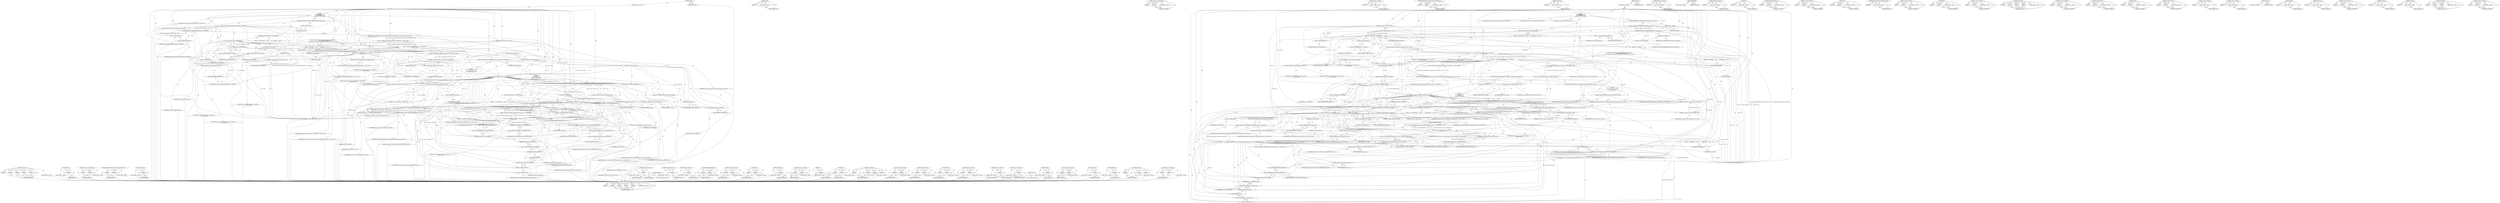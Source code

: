 digraph "&lt;operator&gt;.greaterThan" {
vulnerable_282 [label=<(METHOD,&lt;operator&gt;.new)>];
vulnerable_283 [label=<(PARAM,p1)>];
vulnerable_284 [label=<(PARAM,p2)>];
vulnerable_285 [label=<(PARAM,p3)>];
vulnerable_286 [label=<(PARAM,p4)>];
vulnerable_287 [label=<(PARAM,p5)>];
vulnerable_288 [label=<(BLOCK,&lt;empty&gt;,&lt;empty&gt;)>];
vulnerable_289 [label=<(METHOD_RETURN,ANY)>];
vulnerable_265 [label=<(METHOD,IsEmpty)>];
vulnerable_266 [label=<(PARAM,p1)>];
vulnerable_267 [label=<(BLOCK,&lt;empty&gt;,&lt;empty&gt;)>];
vulnerable_268 [label=<(METHOD_RETURN,ANY)>];
vulnerable_216 [label=<(METHOD,&lt;operator&gt;.indirectFieldAccess)>];
vulnerable_217 [label=<(PARAM,p1)>];
vulnerable_218 [label=<(PARAM,p2)>];
vulnerable_219 [label=<(BLOCK,&lt;empty&gt;,&lt;empty&gt;)>];
vulnerable_220 [label=<(METHOD_RETURN,ANY)>];
vulnerable_242 [label=<(METHOD,blink.WebUserGestureIndicator.IsProcessingUserGesture)>];
vulnerable_243 [label=<(PARAM,p1)>];
vulnerable_244 [label=<(PARAM,p2)>];
vulnerable_245 [label=<(BLOCK,&lt;empty&gt;,&lt;empty&gt;)>];
vulnerable_246 [label=<(METHOD_RETURN,ANY)>];
vulnerable_327 [label=<(METHOD,GetDocument)>];
vulnerable_328 [label=<(PARAM,p1)>];
vulnerable_329 [label=<(BLOCK,&lt;empty&gt;,&lt;empty&gt;)>];
vulnerable_330 [label=<(METHOD_RETURN,ANY)>];
vulnerable_6 [label=<(METHOD,&lt;global&gt;)<SUB>1</SUB>>];
vulnerable_7 [label=<(BLOCK,&lt;empty&gt;,&lt;empty&gt;)<SUB>1</SUB>>];
vulnerable_8 [label=<(METHOD,Send)<SUB>1</SUB>>];
vulnerable_9 [label="<(PARAM,gin::Arguments* args)<SUB>1</SUB>>"];
vulnerable_10 [label="<(BLOCK,{
  blink::WebLocalFrame* frame;
  RenderFrame*...,{
  blink::WebLocalFrame* frame;
  RenderFrame*...)<SUB>1</SUB>>"];
vulnerable_11 [label="<(LOCAL,blink.WebLocalFrame* frame: blink.WebLocalFrame*)<SUB>2</SUB>>"];
vulnerable_12 [label="<(LOCAL,RenderFrame* render_frame: RenderFrame*)<SUB>3</SUB>>"];
vulnerable_13 [label=<(CONTROL_STRUCTURE,IF,if (!ShouldRespondToRequest(&amp;frame, &amp;render_frame)))<SUB>4</SUB>>];
vulnerable_14 [label=<(&lt;operator&gt;.logicalNot,!ShouldRespondToRequest(&amp;frame, &amp;render_frame))<SUB>4</SUB>>];
vulnerable_15 [label=<(ShouldRespondToRequest,ShouldRespondToRequest(&amp;frame, &amp;render_frame))<SUB>4</SUB>>];
vulnerable_16 [label=<(&lt;operator&gt;.addressOf,&amp;frame)<SUB>4</SUB>>];
vulnerable_17 [label=<(IDENTIFIER,frame,ShouldRespondToRequest(&amp;frame, &amp;render_frame))<SUB>4</SUB>>];
vulnerable_18 [label=<(&lt;operator&gt;.addressOf,&amp;render_frame)<SUB>4</SUB>>];
vulnerable_19 [label=<(IDENTIFIER,render_frame,ShouldRespondToRequest(&amp;frame, &amp;render_frame))<SUB>4</SUB>>];
vulnerable_20 [label=<(BLOCK,&lt;empty&gt;,&lt;empty&gt;)<SUB>5</SUB>>];
vulnerable_21 [label=<(RETURN,return;,return;)<SUB>5</SUB>>];
vulnerable_22 [label="<(LOCAL,std.string message: std.string)<SUB>7</SUB>>"];
vulnerable_23 [label=<(CONTROL_STRUCTURE,IF,if (!args-&gt;GetNext(&amp;message)))<SUB>8</SUB>>];
vulnerable_24 [label=<(&lt;operator&gt;.logicalNot,!args-&gt;GetNext(&amp;message))<SUB>8</SUB>>];
vulnerable_25 [label=<(GetNext,args-&gt;GetNext(&amp;message))<SUB>8</SUB>>];
vulnerable_26 [label=<(&lt;operator&gt;.indirectFieldAccess,args-&gt;GetNext)<SUB>8</SUB>>];
vulnerable_27 [label=<(IDENTIFIER,args,args-&gt;GetNext(&amp;message))<SUB>8</SUB>>];
vulnerable_28 [label=<(FIELD_IDENTIFIER,GetNext,GetNext)<SUB>8</SUB>>];
vulnerable_29 [label=<(&lt;operator&gt;.addressOf,&amp;message)<SUB>8</SUB>>];
vulnerable_30 [label=<(IDENTIFIER,message,args-&gt;GetNext(&amp;message))<SUB>8</SUB>>];
vulnerable_31 [label=<(BLOCK,{
    args-&gt;ThrowError();
    return;
  },{
    args-&gt;ThrowError();
    return;
  })<SUB>8</SUB>>];
vulnerable_32 [label=<(ThrowError,args-&gt;ThrowError())<SUB>9</SUB>>];
vulnerable_33 [label=<(&lt;operator&gt;.indirectFieldAccess,args-&gt;ThrowError)<SUB>9</SUB>>];
vulnerable_34 [label=<(IDENTIFIER,args,args-&gt;ThrowError())<SUB>9</SUB>>];
vulnerable_35 [label=<(FIELD_IDENTIFIER,ThrowError,ThrowError)<SUB>9</SUB>>];
vulnerable_36 [label=<(RETURN,return;,return;)<SUB>10</SUB>>];
vulnerable_37 [label="<(CONTROL_STRUCTURE,IF,if (base::EndsWith(message, &quot;RequiringGesture&quot;,
                     base::CompareCase::SENSITIVE) &amp;&amp;
      !blink::WebUserGestureIndicator::IsProcessingUserGesture(frame)))<SUB>13</SUB>>"];
vulnerable_38 [label="<(&lt;operator&gt;.logicalAnd,base::EndsWith(message, &quot;RequiringGesture&quot;,
   ...)<SUB>13</SUB>>"];
vulnerable_39 [label="<(base.EndsWith,base::EndsWith(message, &quot;RequiringGesture&quot;,
   ...)<SUB>13</SUB>>"];
vulnerable_40 [label="<(&lt;operator&gt;.fieldAccess,base::EndsWith)<SUB>13</SUB>>"];
vulnerable_41 [label="<(IDENTIFIER,base,base::EndsWith(message, &quot;RequiringGesture&quot;,
   ...)<SUB>13</SUB>>"];
vulnerable_42 [label=<(FIELD_IDENTIFIER,EndsWith,EndsWith)<SUB>13</SUB>>];
vulnerable_43 [label="<(IDENTIFIER,message,base::EndsWith(message, &quot;RequiringGesture&quot;,
   ...)<SUB>13</SUB>>"];
vulnerable_44 [label="<(LITERAL,&quot;RequiringGesture&quot;,base::EndsWith(message, &quot;RequiringGesture&quot;,
   ...)<SUB>13</SUB>>"];
vulnerable_45 [label="<(&lt;operator&gt;.fieldAccess,base::CompareCase::SENSITIVE)<SUB>14</SUB>>"];
vulnerable_46 [label="<(&lt;operator&gt;.fieldAccess,base::CompareCase)<SUB>14</SUB>>"];
vulnerable_47 [label="<(IDENTIFIER,base,base::EndsWith(message, &quot;RequiringGesture&quot;,
   ...)<SUB>14</SUB>>"];
vulnerable_48 [label="<(IDENTIFIER,CompareCase,base::EndsWith(message, &quot;RequiringGesture&quot;,
   ...)<SUB>14</SUB>>"];
vulnerable_49 [label=<(FIELD_IDENTIFIER,SENSITIVE,SENSITIVE)<SUB>14</SUB>>];
vulnerable_50 [label="<(&lt;operator&gt;.logicalNot,!blink::WebUserGestureIndicator::IsProcessingUs...)<SUB>15</SUB>>"];
vulnerable_51 [label="<(blink.WebUserGestureIndicator.IsProcessingUserGesture,blink::WebUserGestureIndicator::IsProcessingUse...)<SUB>15</SUB>>"];
vulnerable_52 [label="<(&lt;operator&gt;.fieldAccess,blink::WebUserGestureIndicator::IsProcessingUse...)<SUB>15</SUB>>"];
vulnerable_53 [label="<(&lt;operator&gt;.fieldAccess,blink::WebUserGestureIndicator)<SUB>15</SUB>>"];
vulnerable_54 [label="<(IDENTIFIER,blink,blink::WebUserGestureIndicator::IsProcessingUse...)<SUB>15</SUB>>"];
vulnerable_55 [label="<(IDENTIFIER,WebUserGestureIndicator,blink::WebUserGestureIndicator::IsProcessingUse...)<SUB>15</SUB>>"];
vulnerable_56 [label=<(FIELD_IDENTIFIER,IsProcessingUserGesture,IsProcessingUserGesture)<SUB>15</SUB>>];
vulnerable_57 [label="<(IDENTIFIER,frame,blink::WebUserGestureIndicator::IsProcessingUse...)<SUB>15</SUB>>"];
vulnerable_58 [label=<(BLOCK,{
    NOTREACHED();
    return;
  },{
    NOTREACHED();
    return;
  })<SUB>15</SUB>>];
vulnerable_59 [label=<(NOTREACHED,NOTREACHED())<SUB>16</SUB>>];
vulnerable_60 [label=<(RETURN,return;,return;)<SUB>17</SUB>>];
vulnerable_61 [label="<(&lt;operator&gt;.greaterThan,std::unique_ptr&lt;base::ListValue&gt; content)<SUB>20</SUB>>"];
vulnerable_62 [label="<(&lt;operator&gt;.lessThan,std::unique_ptr&lt;base::ListValue)<SUB>20</SUB>>"];
vulnerable_63 [label="<(&lt;operator&gt;.fieldAccess,std::unique_ptr)<SUB>20</SUB>>"];
vulnerable_64 [label="<(IDENTIFIER,std,std::unique_ptr&lt;base::ListValue)<SUB>20</SUB>>"];
vulnerable_65 [label=<(FIELD_IDENTIFIER,unique_ptr,unique_ptr)<SUB>20</SUB>>];
vulnerable_66 [label="<(&lt;operator&gt;.fieldAccess,base::ListValue)<SUB>20</SUB>>"];
vulnerable_67 [label="<(IDENTIFIER,base,std::unique_ptr&lt;base::ListValue)<SUB>20</SUB>>"];
vulnerable_68 [label=<(FIELD_IDENTIFIER,ListValue,ListValue)<SUB>20</SUB>>];
vulnerable_69 [label="<(IDENTIFIER,content,std::unique_ptr&lt;base::ListValue&gt; content)<SUB>20</SUB>>"];
vulnerable_70 [label=<(CONTROL_STRUCTURE,IF,if (args-&gt;PeekNext().IsEmpty() || args-&gt;PeekNext()-&gt;IsUndefined()))<SUB>21</SUB>>];
vulnerable_71 [label=<(&lt;operator&gt;.logicalOr,args-&gt;PeekNext().IsEmpty() || args-&gt;PeekNext()-...)<SUB>21</SUB>>];
vulnerable_72 [label=<(IsEmpty,args-&gt;PeekNext().IsEmpty())<SUB>21</SUB>>];
vulnerable_73 [label=<(&lt;operator&gt;.fieldAccess,args-&gt;PeekNext().IsEmpty)<SUB>21</SUB>>];
vulnerable_74 [label=<(PeekNext,args-&gt;PeekNext())<SUB>21</SUB>>];
vulnerable_75 [label=<(&lt;operator&gt;.indirectFieldAccess,args-&gt;PeekNext)<SUB>21</SUB>>];
vulnerable_76 [label=<(IDENTIFIER,args,args-&gt;PeekNext())<SUB>21</SUB>>];
vulnerable_77 [label=<(FIELD_IDENTIFIER,PeekNext,PeekNext)<SUB>21</SUB>>];
vulnerable_78 [label=<(FIELD_IDENTIFIER,IsEmpty,IsEmpty)<SUB>21</SUB>>];
vulnerable_79 [label=<(IsUndefined,args-&gt;PeekNext()-&gt;IsUndefined())<SUB>21</SUB>>];
vulnerable_80 [label=<(&lt;operator&gt;.indirectFieldAccess,args-&gt;PeekNext()-&gt;IsUndefined)<SUB>21</SUB>>];
vulnerable_81 [label=<(PeekNext,args-&gt;PeekNext())<SUB>21</SUB>>];
vulnerable_82 [label=<(&lt;operator&gt;.indirectFieldAccess,args-&gt;PeekNext)<SUB>21</SUB>>];
vulnerable_83 [label=<(IDENTIFIER,args,args-&gt;PeekNext())<SUB>21</SUB>>];
vulnerable_84 [label=<(FIELD_IDENTIFIER,PeekNext,PeekNext)<SUB>21</SUB>>];
vulnerable_85 [label=<(FIELD_IDENTIFIER,IsUndefined,IsUndefined)<SUB>21</SUB>>];
vulnerable_86 [label="<(BLOCK,{
    content.reset(new base::ListValue());
  },{
    content.reset(new base::ListValue());
  })<SUB>21</SUB>>"];
vulnerable_87 [label="<(reset,content.reset(new base::ListValue()))<SUB>22</SUB>>"];
vulnerable_88 [label=<(&lt;operator&gt;.fieldAccess,content.reset)<SUB>22</SUB>>];
vulnerable_89 [label="<(IDENTIFIER,content,content.reset(new base::ListValue()))<SUB>22</SUB>>"];
vulnerable_90 [label=<(FIELD_IDENTIFIER,reset,reset)<SUB>22</SUB>>];
vulnerable_91 [label="<(&lt;operator&gt;.new,new base::ListValue())<SUB>22</SUB>>"];
vulnerable_92 [label="<(IDENTIFIER,base::ListValue,new base::ListValue())<SUB>22</SUB>>"];
vulnerable_93 [label=<(CONTROL_STRUCTURE,ELSE,else)<SUB>23</SUB>>];
vulnerable_94 [label="<(BLOCK,{
    v8::Local&lt;v8::Object&gt; obj;
    if (!args-...,{
    v8::Local&lt;v8::Object&gt; obj;
    if (!args-...)<SUB>23</SUB>>"];
vulnerable_95 [label="<(&lt;operator&gt;.greaterThan,v8::Local&lt;v8::Object&gt; obj)<SUB>24</SUB>>"];
vulnerable_96 [label="<(&lt;operator&gt;.lessThan,v8::Local&lt;v8::Object)<SUB>24</SUB>>"];
vulnerable_97 [label="<(&lt;operator&gt;.fieldAccess,v8::Local)<SUB>24</SUB>>"];
vulnerable_98 [label="<(IDENTIFIER,v8,v8::Local&lt;v8::Object)<SUB>24</SUB>>"];
vulnerable_99 [label=<(FIELD_IDENTIFIER,Local,Local)<SUB>24</SUB>>];
vulnerable_100 [label="<(&lt;operator&gt;.fieldAccess,v8::Object)<SUB>24</SUB>>"];
vulnerable_101 [label="<(IDENTIFIER,v8,v8::Local&lt;v8::Object)<SUB>24</SUB>>"];
vulnerable_102 [label=<(FIELD_IDENTIFIER,Object,Object)<SUB>24</SUB>>];
vulnerable_103 [label="<(IDENTIFIER,obj,v8::Local&lt;v8::Object&gt; obj)<SUB>24</SUB>>"];
vulnerable_104 [label=<(CONTROL_STRUCTURE,IF,if (!args-&gt;GetNext(&amp;obj)))<SUB>25</SUB>>];
vulnerable_105 [label=<(&lt;operator&gt;.logicalNot,!args-&gt;GetNext(&amp;obj))<SUB>25</SUB>>];
vulnerable_106 [label=<(GetNext,args-&gt;GetNext(&amp;obj))<SUB>25</SUB>>];
vulnerable_107 [label=<(&lt;operator&gt;.indirectFieldAccess,args-&gt;GetNext)<SUB>25</SUB>>];
vulnerable_108 [label=<(IDENTIFIER,args,args-&gt;GetNext(&amp;obj))<SUB>25</SUB>>];
vulnerable_109 [label=<(FIELD_IDENTIFIER,GetNext,GetNext)<SUB>25</SUB>>];
vulnerable_110 [label=<(&lt;operator&gt;.addressOf,&amp;obj)<SUB>25</SUB>>];
vulnerable_111 [label=<(IDENTIFIER,obj,args-&gt;GetNext(&amp;obj))<SUB>25</SUB>>];
vulnerable_112 [label=<(BLOCK,{
      args-&gt;ThrowError();
      return;
    },{
      args-&gt;ThrowError();
      return;
    })<SUB>25</SUB>>];
vulnerable_113 [label=<(ThrowError,args-&gt;ThrowError())<SUB>26</SUB>>];
vulnerable_114 [label=<(&lt;operator&gt;.indirectFieldAccess,args-&gt;ThrowError)<SUB>26</SUB>>];
vulnerable_115 [label=<(IDENTIFIER,args,args-&gt;ThrowError())<SUB>26</SUB>>];
vulnerable_116 [label=<(FIELD_IDENTIFIER,ThrowError,ThrowError)<SUB>26</SUB>>];
vulnerable_117 [label=<(RETURN,return;,return;)<SUB>27</SUB>>];
vulnerable_118 [label="<(&lt;operator&gt;.assignment,content = base::ListValue::From(V8ValueConverte...)<SUB>30</SUB>>"];
vulnerable_119 [label="<(IDENTIFIER,content,content = base::ListValue::From(V8ValueConverte...)<SUB>30</SUB>>"];
vulnerable_120 [label="<(base.ListValue.From,base::ListValue::From(V8ValueConverter::Create(...)<SUB>30</SUB>>"];
vulnerable_121 [label="<(&lt;operator&gt;.fieldAccess,base::ListValue::From)<SUB>30</SUB>>"];
vulnerable_122 [label="<(&lt;operator&gt;.fieldAccess,base::ListValue)<SUB>30</SUB>>"];
vulnerable_123 [label="<(IDENTIFIER,base,base::ListValue::From(V8ValueConverter::Create(...)<SUB>30</SUB>>"];
vulnerable_124 [label="<(IDENTIFIER,ListValue,base::ListValue::From(V8ValueConverter::Create(...)<SUB>30</SUB>>"];
vulnerable_125 [label=<(FIELD_IDENTIFIER,From,From)<SUB>30</SUB>>];
vulnerable_126 [label="<(FromV8Value,V8ValueConverter::Create()-&gt;FromV8Value(
      ...)<SUB>30</SUB>>"];
vulnerable_127 [label="<(&lt;operator&gt;.indirectFieldAccess,V8ValueConverter::Create()-&gt;FromV8Value)<SUB>30</SUB>>"];
vulnerable_128 [label="<(V8ValueConverter.Create,V8ValueConverter::Create())<SUB>30</SUB>>"];
vulnerable_129 [label="<(&lt;operator&gt;.fieldAccess,V8ValueConverter::Create)<SUB>30</SUB>>"];
vulnerable_130 [label="<(IDENTIFIER,V8ValueConverter,V8ValueConverter::Create())<SUB>30</SUB>>"];
vulnerable_131 [label=<(FIELD_IDENTIFIER,Create,Create)<SUB>30</SUB>>];
vulnerable_132 [label=<(FIELD_IDENTIFIER,FromV8Value,FromV8Value)<SUB>30</SUB>>];
vulnerable_133 [label="<(IDENTIFIER,obj,V8ValueConverter::Create()-&gt;FromV8Value(
      ...)<SUB>31</SUB>>"];
vulnerable_134 [label=<(MainWorldScriptContext,frame-&gt;MainWorldScriptContext())<SUB>31</SUB>>];
vulnerable_135 [label=<(&lt;operator&gt;.indirectFieldAccess,frame-&gt;MainWorldScriptContext)<SUB>31</SUB>>];
vulnerable_136 [label=<(IDENTIFIER,frame,frame-&gt;MainWorldScriptContext())<SUB>31</SUB>>];
vulnerable_137 [label=<(FIELD_IDENTIFIER,MainWorldScriptContext,MainWorldScriptContext)<SUB>31</SUB>>];
vulnerable_138 [label="<(LOCAL,DCHECK : DCHECK)<SUB>32</SUB>>"];
vulnerable_139 [label=<(Send,render_frame-&gt;Send(new FrameHostMsg_WebUISend(r...)<SUB>35</SUB>>];
vulnerable_140 [label=<(&lt;operator&gt;.indirectFieldAccess,render_frame-&gt;Send)<SUB>35</SUB>>];
vulnerable_141 [label=<(IDENTIFIER,render_frame,render_frame-&gt;Send(new FrameHostMsg_WebUISend(r...)<SUB>35</SUB>>];
vulnerable_142 [label=<(FIELD_IDENTIFIER,Send,Send)<SUB>35</SUB>>];
vulnerable_143 [label=<(&lt;operator&gt;.new,new FrameHostMsg_WebUISend(render_frame-&gt;GetRou...)<SUB>35</SUB>>];
vulnerable_144 [label=<(IDENTIFIER,FrameHostMsg_WebUISend,new FrameHostMsg_WebUISend(render_frame-&gt;GetRou...)<SUB>35</SUB>>];
vulnerable_145 [label=<(GetRoutingID,render_frame-&gt;GetRoutingID())<SUB>35</SUB>>];
vulnerable_146 [label=<(&lt;operator&gt;.indirectFieldAccess,render_frame-&gt;GetRoutingID)<SUB>35</SUB>>];
vulnerable_147 [label=<(IDENTIFIER,render_frame,render_frame-&gt;GetRoutingID())<SUB>35</SUB>>];
vulnerable_148 [label=<(FIELD_IDENTIFIER,GetRoutingID,GetRoutingID)<SUB>35</SUB>>];
vulnerable_149 [label=<(Url,frame-&gt;GetDocument().Url())<SUB>36</SUB>>];
vulnerable_150 [label=<(&lt;operator&gt;.fieldAccess,frame-&gt;GetDocument().Url)<SUB>36</SUB>>];
vulnerable_151 [label=<(GetDocument,frame-&gt;GetDocument())<SUB>36</SUB>>];
vulnerable_152 [label=<(&lt;operator&gt;.indirectFieldAccess,frame-&gt;GetDocument)<SUB>36</SUB>>];
vulnerable_153 [label=<(IDENTIFIER,frame,frame-&gt;GetDocument())<SUB>36</SUB>>];
vulnerable_154 [label=<(FIELD_IDENTIFIER,GetDocument,GetDocument)<SUB>36</SUB>>];
vulnerable_155 [label=<(FIELD_IDENTIFIER,Url,Url)<SUB>36</SUB>>];
vulnerable_156 [label=<(IDENTIFIER,message,new FrameHostMsg_WebUISend(render_frame-&gt;GetRou...)<SUB>37</SUB>>];
vulnerable_157 [label=<(&lt;operator&gt;.indirection,*content)<SUB>37</SUB>>];
vulnerable_158 [label=<(IDENTIFIER,content,new FrameHostMsg_WebUISend(render_frame-&gt;GetRou...)<SUB>37</SUB>>];
vulnerable_159 [label=<(METHOD_RETURN,void)<SUB>1</SUB>>];
vulnerable_161 [label=<(METHOD_RETURN,ANY)<SUB>1</SUB>>];
vulnerable_306 [label=<(METHOD,V8ValueConverter.Create)>];
vulnerable_307 [label=<(PARAM,p1)>];
vulnerable_308 [label=<(BLOCK,&lt;empty&gt;,&lt;empty&gt;)>];
vulnerable_309 [label=<(METHOD_RETURN,ANY)>];
vulnerable_247 [label=<(METHOD,NOTREACHED)>];
vulnerable_248 [label=<(BLOCK,&lt;empty&gt;,&lt;empty&gt;)>];
vulnerable_249 [label=<(METHOD_RETURN,ANY)>];
vulnerable_310 [label=<(METHOD,MainWorldScriptContext)>];
vulnerable_311 [label=<(PARAM,p1)>];
vulnerable_312 [label=<(BLOCK,&lt;empty&gt;,&lt;empty&gt;)>];
vulnerable_313 [label=<(METHOD_RETURN,ANY)>];
vulnerable_331 [label=<(METHOD,&lt;operator&gt;.indirection)>];
vulnerable_332 [label=<(PARAM,p1)>];
vulnerable_333 [label=<(BLOCK,&lt;empty&gt;,&lt;empty&gt;)>];
vulnerable_334 [label=<(METHOD_RETURN,ANY)>];
vulnerable_202 [label=<(METHOD,ShouldRespondToRequest)>];
vulnerable_203 [label=<(PARAM,p1)>];
vulnerable_204 [label=<(PARAM,p2)>];
vulnerable_205 [label=<(BLOCK,&lt;empty&gt;,&lt;empty&gt;)>];
vulnerable_206 [label=<(METHOD_RETURN,ANY)>];
vulnerable_237 [label=<(METHOD,&lt;operator&gt;.fieldAccess)>];
vulnerable_238 [label=<(PARAM,p1)>];
vulnerable_239 [label=<(PARAM,p2)>];
vulnerable_240 [label=<(BLOCK,&lt;empty&gt;,&lt;empty&gt;)>];
vulnerable_241 [label=<(METHOD_RETURN,ANY)>];
vulnerable_277 [label=<(METHOD,reset)>];
vulnerable_278 [label=<(PARAM,p1)>];
vulnerable_279 [label=<(PARAM,p2)>];
vulnerable_280 [label=<(BLOCK,&lt;empty&gt;,&lt;empty&gt;)>];
vulnerable_281 [label=<(METHOD_RETURN,ANY)>];
vulnerable_319 [label=<(METHOD,GetRoutingID)>];
vulnerable_320 [label=<(PARAM,p1)>];
vulnerable_321 [label=<(BLOCK,&lt;empty&gt;,&lt;empty&gt;)>];
vulnerable_322 [label=<(METHOD_RETURN,ANY)>];
vulnerable_290 [label=<(METHOD,&lt;operator&gt;.assignment)>];
vulnerable_291 [label=<(PARAM,p1)>];
vulnerable_292 [label=<(PARAM,p2)>];
vulnerable_293 [label=<(BLOCK,&lt;empty&gt;,&lt;empty&gt;)>];
vulnerable_294 [label=<(METHOD_RETURN,ANY)>];
vulnerable_323 [label=<(METHOD,Url)>];
vulnerable_324 [label=<(PARAM,p1)>];
vulnerable_325 [label=<(BLOCK,&lt;empty&gt;,&lt;empty&gt;)>];
vulnerable_326 [label=<(METHOD_RETURN,ANY)>];
vulnerable_314 [label=<(METHOD,Send)>];
vulnerable_315 [label=<(PARAM,p1)>];
vulnerable_316 [label=<(PARAM,p2)>];
vulnerable_317 [label=<(BLOCK,&lt;empty&gt;,&lt;empty&gt;)>];
vulnerable_318 [label=<(METHOD_RETURN,ANY)>];
vulnerable_230 [label=<(METHOD,base.EndsWith)>];
vulnerable_231 [label=<(PARAM,p1)>];
vulnerable_232 [label=<(PARAM,p2)>];
vulnerable_233 [label=<(PARAM,p3)>];
vulnerable_234 [label=<(PARAM,p4)>];
vulnerable_235 [label=<(BLOCK,&lt;empty&gt;,&lt;empty&gt;)>];
vulnerable_236 [label=<(METHOD_RETURN,ANY)>];
vulnerable_225 [label=<(METHOD,&lt;operator&gt;.logicalAnd)>];
vulnerable_226 [label=<(PARAM,p1)>];
vulnerable_227 [label=<(PARAM,p2)>];
vulnerable_228 [label=<(BLOCK,&lt;empty&gt;,&lt;empty&gt;)>];
vulnerable_229 [label=<(METHOD_RETURN,ANY)>];
vulnerable_295 [label=<(METHOD,base.ListValue.From)>];
vulnerable_296 [label=<(PARAM,p1)>];
vulnerable_297 [label=<(PARAM,p2)>];
vulnerable_298 [label=<(BLOCK,&lt;empty&gt;,&lt;empty&gt;)>];
vulnerable_299 [label=<(METHOD_RETURN,ANY)>];
vulnerable_211 [label=<(METHOD,GetNext)>];
vulnerable_212 [label=<(PARAM,p1)>];
vulnerable_213 [label=<(PARAM,p2)>];
vulnerable_214 [label=<(BLOCK,&lt;empty&gt;,&lt;empty&gt;)>];
vulnerable_215 [label=<(METHOD_RETURN,ANY)>];
vulnerable_255 [label=<(METHOD,&lt;operator&gt;.lessThan)>];
vulnerable_256 [label=<(PARAM,p1)>];
vulnerable_257 [label=<(PARAM,p2)>];
vulnerable_258 [label=<(BLOCK,&lt;empty&gt;,&lt;empty&gt;)>];
vulnerable_259 [label=<(METHOD_RETURN,ANY)>];
vulnerable_207 [label=<(METHOD,&lt;operator&gt;.addressOf)>];
vulnerable_208 [label=<(PARAM,p1)>];
vulnerable_209 [label=<(BLOCK,&lt;empty&gt;,&lt;empty&gt;)>];
vulnerable_210 [label=<(METHOD_RETURN,ANY)>];
vulnerable_198 [label=<(METHOD,&lt;operator&gt;.logicalNot)>];
vulnerable_199 [label=<(PARAM,p1)>];
vulnerable_200 [label=<(BLOCK,&lt;empty&gt;,&lt;empty&gt;)>];
vulnerable_201 [label=<(METHOD_RETURN,ANY)>];
vulnerable_192 [label=<(METHOD,&lt;global&gt;)<SUB>1</SUB>>];
vulnerable_193 [label=<(BLOCK,&lt;empty&gt;,&lt;empty&gt;)>];
vulnerable_194 [label=<(METHOD_RETURN,ANY)>];
vulnerable_269 [label=<(METHOD,PeekNext)>];
vulnerable_270 [label=<(PARAM,p1)>];
vulnerable_271 [label=<(BLOCK,&lt;empty&gt;,&lt;empty&gt;)>];
vulnerable_272 [label=<(METHOD_RETURN,ANY)>];
vulnerable_260 [label=<(METHOD,&lt;operator&gt;.logicalOr)>];
vulnerable_261 [label=<(PARAM,p1)>];
vulnerable_262 [label=<(PARAM,p2)>];
vulnerable_263 [label=<(BLOCK,&lt;empty&gt;,&lt;empty&gt;)>];
vulnerable_264 [label=<(METHOD_RETURN,ANY)>];
vulnerable_221 [label=<(METHOD,ThrowError)>];
vulnerable_222 [label=<(PARAM,p1)>];
vulnerable_223 [label=<(BLOCK,&lt;empty&gt;,&lt;empty&gt;)>];
vulnerable_224 [label=<(METHOD_RETURN,ANY)>];
vulnerable_273 [label=<(METHOD,IsUndefined)>];
vulnerable_274 [label=<(PARAM,p1)>];
vulnerable_275 [label=<(BLOCK,&lt;empty&gt;,&lt;empty&gt;)>];
vulnerable_276 [label=<(METHOD_RETURN,ANY)>];
vulnerable_300 [label=<(METHOD,FromV8Value)>];
vulnerable_301 [label=<(PARAM,p1)>];
vulnerable_302 [label=<(PARAM,p2)>];
vulnerable_303 [label=<(PARAM,p3)>];
vulnerable_304 [label=<(BLOCK,&lt;empty&gt;,&lt;empty&gt;)>];
vulnerable_305 [label=<(METHOD_RETURN,ANY)>];
vulnerable_250 [label=<(METHOD,&lt;operator&gt;.greaterThan)>];
vulnerable_251 [label=<(PARAM,p1)>];
vulnerable_252 [label=<(PARAM,p2)>];
vulnerable_253 [label=<(BLOCK,&lt;empty&gt;,&lt;empty&gt;)>];
vulnerable_254 [label=<(METHOD_RETURN,ANY)>];
fixed_296 [label=<(METHOD,&lt;operator&gt;.new)>];
fixed_297 [label=<(PARAM,p1)>];
fixed_298 [label=<(PARAM,p2)>];
fixed_299 [label=<(PARAM,p3)>];
fixed_300 [label=<(PARAM,p4)>];
fixed_301 [label=<(PARAM,p5)>];
fixed_302 [label=<(BLOCK,&lt;empty&gt;,&lt;empty&gt;)>];
fixed_303 [label=<(METHOD_RETURN,ANY)>];
fixed_279 [label=<(METHOD,IsEmpty)>];
fixed_280 [label=<(PARAM,p1)>];
fixed_281 [label=<(BLOCK,&lt;empty&gt;,&lt;empty&gt;)>];
fixed_282 [label=<(METHOD_RETURN,ANY)>];
fixed_230 [label=<(METHOD,&lt;operator&gt;.indirectFieldAccess)>];
fixed_231 [label=<(PARAM,p1)>];
fixed_232 [label=<(PARAM,p2)>];
fixed_233 [label=<(BLOCK,&lt;empty&gt;,&lt;empty&gt;)>];
fixed_234 [label=<(METHOD_RETURN,ANY)>];
fixed_354 [label=<(METHOD,&lt;operator&gt;.indirection)>];
fixed_355 [label=<(PARAM,p1)>];
fixed_356 [label=<(BLOCK,&lt;empty&gt;,&lt;empty&gt;)>];
fixed_357 [label=<(METHOD_RETURN,ANY)>];
fixed_256 [label=<(METHOD,blink.WebUserGestureIndicator.IsProcessingUserGesture)>];
fixed_257 [label=<(PARAM,p1)>];
fixed_258 [label=<(PARAM,p2)>];
fixed_259 [label=<(BLOCK,&lt;empty&gt;,&lt;empty&gt;)>];
fixed_260 [label=<(METHOD_RETURN,ANY)>];
fixed_342 [label=<(METHOD,GetRoutingID)>];
fixed_343 [label=<(PARAM,p1)>];
fixed_344 [label=<(BLOCK,&lt;empty&gt;,&lt;empty&gt;)>];
fixed_345 [label=<(METHOD_RETURN,ANY)>];
fixed_6 [label=<(METHOD,&lt;global&gt;)<SUB>1</SUB>>];
fixed_7 [label=<(BLOCK,&lt;empty&gt;,&lt;empty&gt;)<SUB>1</SUB>>];
fixed_8 [label=<(METHOD,Send)<SUB>1</SUB>>];
fixed_9 [label="<(PARAM,gin::Arguments* args)<SUB>1</SUB>>"];
fixed_10 [label="<(BLOCK,{
  blink::WebLocalFrame* frame;
  RenderFrame*...,{
  blink::WebLocalFrame* frame;
  RenderFrame*...)<SUB>1</SUB>>"];
fixed_11 [label="<(LOCAL,blink.WebLocalFrame* frame: blink.WebLocalFrame*)<SUB>2</SUB>>"];
fixed_12 [label="<(LOCAL,RenderFrame* render_frame: RenderFrame*)<SUB>3</SUB>>"];
fixed_13 [label=<(CONTROL_STRUCTURE,IF,if (!ShouldRespondToRequest(&amp;frame, &amp;render_frame)))<SUB>4</SUB>>];
fixed_14 [label=<(&lt;operator&gt;.logicalNot,!ShouldRespondToRequest(&amp;frame, &amp;render_frame))<SUB>4</SUB>>];
fixed_15 [label=<(ShouldRespondToRequest,ShouldRespondToRequest(&amp;frame, &amp;render_frame))<SUB>4</SUB>>];
fixed_16 [label=<(&lt;operator&gt;.addressOf,&amp;frame)<SUB>4</SUB>>];
fixed_17 [label=<(IDENTIFIER,frame,ShouldRespondToRequest(&amp;frame, &amp;render_frame))<SUB>4</SUB>>];
fixed_18 [label=<(&lt;operator&gt;.addressOf,&amp;render_frame)<SUB>4</SUB>>];
fixed_19 [label=<(IDENTIFIER,render_frame,ShouldRespondToRequest(&amp;frame, &amp;render_frame))<SUB>4</SUB>>];
fixed_20 [label=<(BLOCK,&lt;empty&gt;,&lt;empty&gt;)<SUB>5</SUB>>];
fixed_21 [label=<(RETURN,return;,return;)<SUB>5</SUB>>];
fixed_22 [label="<(LOCAL,std.string message: std.string)<SUB>7</SUB>>"];
fixed_23 [label=<(CONTROL_STRUCTURE,IF,if (!args-&gt;GetNext(&amp;message)))<SUB>8</SUB>>];
fixed_24 [label=<(&lt;operator&gt;.logicalNot,!args-&gt;GetNext(&amp;message))<SUB>8</SUB>>];
fixed_25 [label=<(GetNext,args-&gt;GetNext(&amp;message))<SUB>8</SUB>>];
fixed_26 [label=<(&lt;operator&gt;.indirectFieldAccess,args-&gt;GetNext)<SUB>8</SUB>>];
fixed_27 [label=<(IDENTIFIER,args,args-&gt;GetNext(&amp;message))<SUB>8</SUB>>];
fixed_28 [label=<(FIELD_IDENTIFIER,GetNext,GetNext)<SUB>8</SUB>>];
fixed_29 [label=<(&lt;operator&gt;.addressOf,&amp;message)<SUB>8</SUB>>];
fixed_30 [label=<(IDENTIFIER,message,args-&gt;GetNext(&amp;message))<SUB>8</SUB>>];
fixed_31 [label=<(BLOCK,{
    args-&gt;ThrowError();
    return;
  },{
    args-&gt;ThrowError();
    return;
  })<SUB>8</SUB>>];
fixed_32 [label=<(ThrowError,args-&gt;ThrowError())<SUB>9</SUB>>];
fixed_33 [label=<(&lt;operator&gt;.indirectFieldAccess,args-&gt;ThrowError)<SUB>9</SUB>>];
fixed_34 [label=<(IDENTIFIER,args,args-&gt;ThrowError())<SUB>9</SUB>>];
fixed_35 [label=<(FIELD_IDENTIFIER,ThrowError,ThrowError)<SUB>9</SUB>>];
fixed_36 [label=<(RETURN,return;,return;)<SUB>10</SUB>>];
fixed_37 [label="<(CONTROL_STRUCTURE,IF,if (base::EndsWith(message, &quot;RequiringGesture&quot;,
                     base::CompareCase::SENSITIVE) &amp;&amp;
      !blink::WebUserGestureIndicator::IsProcessingUserGesture(frame)))<SUB>13</SUB>>"];
fixed_38 [label="<(&lt;operator&gt;.logicalAnd,base::EndsWith(message, &quot;RequiringGesture&quot;,
   ...)<SUB>13</SUB>>"];
fixed_39 [label="<(base.EndsWith,base::EndsWith(message, &quot;RequiringGesture&quot;,
   ...)<SUB>13</SUB>>"];
fixed_40 [label="<(&lt;operator&gt;.fieldAccess,base::EndsWith)<SUB>13</SUB>>"];
fixed_41 [label="<(IDENTIFIER,base,base::EndsWith(message, &quot;RequiringGesture&quot;,
   ...)<SUB>13</SUB>>"];
fixed_42 [label=<(FIELD_IDENTIFIER,EndsWith,EndsWith)<SUB>13</SUB>>];
fixed_43 [label="<(IDENTIFIER,message,base::EndsWith(message, &quot;RequiringGesture&quot;,
   ...)<SUB>13</SUB>>"];
fixed_44 [label="<(LITERAL,&quot;RequiringGesture&quot;,base::EndsWith(message, &quot;RequiringGesture&quot;,
   ...)<SUB>13</SUB>>"];
fixed_45 [label="<(&lt;operator&gt;.fieldAccess,base::CompareCase::SENSITIVE)<SUB>14</SUB>>"];
fixed_46 [label="<(&lt;operator&gt;.fieldAccess,base::CompareCase)<SUB>14</SUB>>"];
fixed_47 [label="<(IDENTIFIER,base,base::EndsWith(message, &quot;RequiringGesture&quot;,
   ...)<SUB>14</SUB>>"];
fixed_48 [label="<(IDENTIFIER,CompareCase,base::EndsWith(message, &quot;RequiringGesture&quot;,
   ...)<SUB>14</SUB>>"];
fixed_49 [label=<(FIELD_IDENTIFIER,SENSITIVE,SENSITIVE)<SUB>14</SUB>>];
fixed_50 [label="<(&lt;operator&gt;.logicalNot,!blink::WebUserGestureIndicator::IsProcessingUs...)<SUB>15</SUB>>"];
fixed_51 [label="<(blink.WebUserGestureIndicator.IsProcessingUserGesture,blink::WebUserGestureIndicator::IsProcessingUse...)<SUB>15</SUB>>"];
fixed_52 [label="<(&lt;operator&gt;.fieldAccess,blink::WebUserGestureIndicator::IsProcessingUse...)<SUB>15</SUB>>"];
fixed_53 [label="<(&lt;operator&gt;.fieldAccess,blink::WebUserGestureIndicator)<SUB>15</SUB>>"];
fixed_54 [label="<(IDENTIFIER,blink,blink::WebUserGestureIndicator::IsProcessingUse...)<SUB>15</SUB>>"];
fixed_55 [label="<(IDENTIFIER,WebUserGestureIndicator,blink::WebUserGestureIndicator::IsProcessingUse...)<SUB>15</SUB>>"];
fixed_56 [label=<(FIELD_IDENTIFIER,IsProcessingUserGesture,IsProcessingUserGesture)<SUB>15</SUB>>];
fixed_57 [label="<(IDENTIFIER,frame,blink::WebUserGestureIndicator::IsProcessingUse...)<SUB>15</SUB>>"];
fixed_58 [label=<(BLOCK,{
    NOTREACHED();
    return;
  },{
    NOTREACHED();
    return;
  })<SUB>15</SUB>>];
fixed_59 [label=<(NOTREACHED,NOTREACHED())<SUB>16</SUB>>];
fixed_60 [label=<(RETURN,return;,return;)<SUB>17</SUB>>];
fixed_61 [label="<(&lt;operator&gt;.greaterThan,std::unique_ptr&lt;base::ListValue&gt; content)<SUB>20</SUB>>"];
fixed_62 [label="<(&lt;operator&gt;.lessThan,std::unique_ptr&lt;base::ListValue)<SUB>20</SUB>>"];
fixed_63 [label="<(&lt;operator&gt;.fieldAccess,std::unique_ptr)<SUB>20</SUB>>"];
fixed_64 [label="<(IDENTIFIER,std,std::unique_ptr&lt;base::ListValue)<SUB>20</SUB>>"];
fixed_65 [label=<(FIELD_IDENTIFIER,unique_ptr,unique_ptr)<SUB>20</SUB>>];
fixed_66 [label="<(&lt;operator&gt;.fieldAccess,base::ListValue)<SUB>20</SUB>>"];
fixed_67 [label="<(IDENTIFIER,base,std::unique_ptr&lt;base::ListValue)<SUB>20</SUB>>"];
fixed_68 [label=<(FIELD_IDENTIFIER,ListValue,ListValue)<SUB>20</SUB>>];
fixed_69 [label="<(IDENTIFIER,content,std::unique_ptr&lt;base::ListValue&gt; content)<SUB>20</SUB>>"];
fixed_70 [label=<(CONTROL_STRUCTURE,IF,if (args-&gt;PeekNext().IsEmpty() || args-&gt;PeekNext()-&gt;IsUndefined()))<SUB>21</SUB>>];
fixed_71 [label=<(&lt;operator&gt;.logicalOr,args-&gt;PeekNext().IsEmpty() || args-&gt;PeekNext()-...)<SUB>21</SUB>>];
fixed_72 [label=<(IsEmpty,args-&gt;PeekNext().IsEmpty())<SUB>21</SUB>>];
fixed_73 [label=<(&lt;operator&gt;.fieldAccess,args-&gt;PeekNext().IsEmpty)<SUB>21</SUB>>];
fixed_74 [label=<(PeekNext,args-&gt;PeekNext())<SUB>21</SUB>>];
fixed_75 [label=<(&lt;operator&gt;.indirectFieldAccess,args-&gt;PeekNext)<SUB>21</SUB>>];
fixed_76 [label=<(IDENTIFIER,args,args-&gt;PeekNext())<SUB>21</SUB>>];
fixed_77 [label=<(FIELD_IDENTIFIER,PeekNext,PeekNext)<SUB>21</SUB>>];
fixed_78 [label=<(FIELD_IDENTIFIER,IsEmpty,IsEmpty)<SUB>21</SUB>>];
fixed_79 [label=<(IsUndefined,args-&gt;PeekNext()-&gt;IsUndefined())<SUB>21</SUB>>];
fixed_80 [label=<(&lt;operator&gt;.indirectFieldAccess,args-&gt;PeekNext()-&gt;IsUndefined)<SUB>21</SUB>>];
fixed_81 [label=<(PeekNext,args-&gt;PeekNext())<SUB>21</SUB>>];
fixed_82 [label=<(&lt;operator&gt;.indirectFieldAccess,args-&gt;PeekNext)<SUB>21</SUB>>];
fixed_83 [label=<(IDENTIFIER,args,args-&gt;PeekNext())<SUB>21</SUB>>];
fixed_84 [label=<(FIELD_IDENTIFIER,PeekNext,PeekNext)<SUB>21</SUB>>];
fixed_85 [label=<(FIELD_IDENTIFIER,IsUndefined,IsUndefined)<SUB>21</SUB>>];
fixed_86 [label="<(BLOCK,{
    content.reset(new base::ListValue());
  },{
    content.reset(new base::ListValue());
  })<SUB>21</SUB>>"];
fixed_87 [label="<(reset,content.reset(new base::ListValue()))<SUB>22</SUB>>"];
fixed_88 [label=<(&lt;operator&gt;.fieldAccess,content.reset)<SUB>22</SUB>>];
fixed_89 [label="<(IDENTIFIER,content,content.reset(new base::ListValue()))<SUB>22</SUB>>"];
fixed_90 [label=<(FIELD_IDENTIFIER,reset,reset)<SUB>22</SUB>>];
fixed_91 [label="<(&lt;operator&gt;.new,new base::ListValue())<SUB>22</SUB>>"];
fixed_92 [label="<(IDENTIFIER,base::ListValue,new base::ListValue())<SUB>22</SUB>>"];
fixed_93 [label=<(CONTROL_STRUCTURE,ELSE,else)<SUB>23</SUB>>];
fixed_94 [label="<(BLOCK,{
    v8::Local&lt;v8::Object&gt; obj;
    if (!args-...,{
    v8::Local&lt;v8::Object&gt; obj;
    if (!args-...)<SUB>23</SUB>>"];
fixed_95 [label="<(&lt;operator&gt;.greaterThan,v8::Local&lt;v8::Object&gt; obj)<SUB>24</SUB>>"];
fixed_96 [label="<(&lt;operator&gt;.lessThan,v8::Local&lt;v8::Object)<SUB>24</SUB>>"];
fixed_97 [label="<(&lt;operator&gt;.fieldAccess,v8::Local)<SUB>24</SUB>>"];
fixed_98 [label="<(IDENTIFIER,v8,v8::Local&lt;v8::Object)<SUB>24</SUB>>"];
fixed_99 [label=<(FIELD_IDENTIFIER,Local,Local)<SUB>24</SUB>>];
fixed_100 [label="<(&lt;operator&gt;.fieldAccess,v8::Object)<SUB>24</SUB>>"];
fixed_101 [label="<(IDENTIFIER,v8,v8::Local&lt;v8::Object)<SUB>24</SUB>>"];
fixed_102 [label=<(FIELD_IDENTIFIER,Object,Object)<SUB>24</SUB>>];
fixed_103 [label="<(IDENTIFIER,obj,v8::Local&lt;v8::Object&gt; obj)<SUB>24</SUB>>"];
fixed_104 [label=<(CONTROL_STRUCTURE,IF,if (!args-&gt;GetNext(&amp;obj)))<SUB>25</SUB>>];
fixed_105 [label=<(&lt;operator&gt;.logicalNot,!args-&gt;GetNext(&amp;obj))<SUB>25</SUB>>];
fixed_106 [label=<(GetNext,args-&gt;GetNext(&amp;obj))<SUB>25</SUB>>];
fixed_107 [label=<(&lt;operator&gt;.indirectFieldAccess,args-&gt;GetNext)<SUB>25</SUB>>];
fixed_108 [label=<(IDENTIFIER,args,args-&gt;GetNext(&amp;obj))<SUB>25</SUB>>];
fixed_109 [label=<(FIELD_IDENTIFIER,GetNext,GetNext)<SUB>25</SUB>>];
fixed_110 [label=<(&lt;operator&gt;.addressOf,&amp;obj)<SUB>25</SUB>>];
fixed_111 [label=<(IDENTIFIER,obj,args-&gt;GetNext(&amp;obj))<SUB>25</SUB>>];
fixed_112 [label=<(BLOCK,{
      args-&gt;ThrowError();
      return;
    },{
      args-&gt;ThrowError();
      return;
    })<SUB>25</SUB>>];
fixed_113 [label=<(ThrowError,args-&gt;ThrowError())<SUB>26</SUB>>];
fixed_114 [label=<(&lt;operator&gt;.indirectFieldAccess,args-&gt;ThrowError)<SUB>26</SUB>>];
fixed_115 [label=<(IDENTIFIER,args,args-&gt;ThrowError())<SUB>26</SUB>>];
fixed_116 [label=<(FIELD_IDENTIFIER,ThrowError,ThrowError)<SUB>26</SUB>>];
fixed_117 [label=<(RETURN,return;,return;)<SUB>27</SUB>>];
fixed_118 [label="<(&lt;operator&gt;.assignment,content = base::ListValue::From(V8ValueConverte...)<SUB>30</SUB>>"];
fixed_119 [label="<(IDENTIFIER,content,content = base::ListValue::From(V8ValueConverte...)<SUB>30</SUB>>"];
fixed_120 [label="<(base.ListValue.From,base::ListValue::From(V8ValueConverter::Create(...)<SUB>30</SUB>>"];
fixed_121 [label="<(&lt;operator&gt;.fieldAccess,base::ListValue::From)<SUB>30</SUB>>"];
fixed_122 [label="<(&lt;operator&gt;.fieldAccess,base::ListValue)<SUB>30</SUB>>"];
fixed_123 [label="<(IDENTIFIER,base,base::ListValue::From(V8ValueConverter::Create(...)<SUB>30</SUB>>"];
fixed_124 [label="<(IDENTIFIER,ListValue,base::ListValue::From(V8ValueConverter::Create(...)<SUB>30</SUB>>"];
fixed_125 [label=<(FIELD_IDENTIFIER,From,From)<SUB>30</SUB>>];
fixed_126 [label="<(FromV8Value,V8ValueConverter::Create()-&gt;FromV8Value(
      ...)<SUB>30</SUB>>"];
fixed_127 [label="<(&lt;operator&gt;.indirectFieldAccess,V8ValueConverter::Create()-&gt;FromV8Value)<SUB>30</SUB>>"];
fixed_128 [label="<(V8ValueConverter.Create,V8ValueConverter::Create())<SUB>30</SUB>>"];
fixed_129 [label="<(&lt;operator&gt;.fieldAccess,V8ValueConverter::Create)<SUB>30</SUB>>"];
fixed_130 [label="<(IDENTIFIER,V8ValueConverter,V8ValueConverter::Create())<SUB>30</SUB>>"];
fixed_131 [label=<(FIELD_IDENTIFIER,Create,Create)<SUB>30</SUB>>];
fixed_132 [label=<(FIELD_IDENTIFIER,FromV8Value,FromV8Value)<SUB>30</SUB>>];
fixed_133 [label="<(IDENTIFIER,obj,V8ValueConverter::Create()-&gt;FromV8Value(
      ...)<SUB>31</SUB>>"];
fixed_134 [label=<(MainWorldScriptContext,frame-&gt;MainWorldScriptContext())<SUB>31</SUB>>];
fixed_135 [label=<(&lt;operator&gt;.indirectFieldAccess,frame-&gt;MainWorldScriptContext)<SUB>31</SUB>>];
fixed_136 [label=<(IDENTIFIER,frame,frame-&gt;MainWorldScriptContext())<SUB>31</SUB>>];
fixed_137 [label=<(FIELD_IDENTIFIER,MainWorldScriptContext,MainWorldScriptContext)<SUB>31</SUB>>];
fixed_138 [label="<(LOCAL,DCHECK : DCHECK)<SUB>32</SUB>>"];
fixed_139 [label="<(CONTROL_STRUCTURE,IF,if (frame != blink::WebLocalFrame::FrameForCurrentContext()))<SUB>36</SUB>>"];
fixed_140 [label="<(&lt;operator&gt;.notEquals,frame != blink::WebLocalFrame::FrameForCurrentC...)<SUB>36</SUB>>"];
fixed_141 [label="<(IDENTIFIER,frame,frame != blink::WebLocalFrame::FrameForCurrentC...)<SUB>36</SUB>>"];
fixed_142 [label="<(blink.WebLocalFrame.FrameForCurrentContext,blink::WebLocalFrame::FrameForCurrentContext())<SUB>36</SUB>>"];
fixed_143 [label="<(&lt;operator&gt;.fieldAccess,blink::WebLocalFrame::FrameForCurrentContext)<SUB>36</SUB>>"];
fixed_144 [label="<(&lt;operator&gt;.fieldAccess,blink::WebLocalFrame)<SUB>36</SUB>>"];
fixed_145 [label="<(IDENTIFIER,blink,blink::WebLocalFrame::FrameForCurrentContext())<SUB>36</SUB>>"];
fixed_146 [label="<(IDENTIFIER,WebLocalFrame,blink::WebLocalFrame::FrameForCurrentContext())<SUB>36</SUB>>"];
fixed_147 [label=<(FIELD_IDENTIFIER,FrameForCurrentContext,FrameForCurrentContext)<SUB>36</SUB>>];
fixed_148 [label=<(BLOCK,{
      NOTREACHED();
      return;
    },{
      NOTREACHED();
      return;
    })<SUB>36</SUB>>];
fixed_149 [label=<(NOTREACHED,NOTREACHED())<SUB>37</SUB>>];
fixed_150 [label=<(RETURN,return;,return;)<SUB>38</SUB>>];
fixed_151 [label=<(Send,render_frame-&gt;Send(new FrameHostMsg_WebUISend(r...)<SUB>42</SUB>>];
fixed_152 [label=<(&lt;operator&gt;.indirectFieldAccess,render_frame-&gt;Send)<SUB>42</SUB>>];
fixed_153 [label=<(IDENTIFIER,render_frame,render_frame-&gt;Send(new FrameHostMsg_WebUISend(r...)<SUB>42</SUB>>];
fixed_154 [label=<(FIELD_IDENTIFIER,Send,Send)<SUB>42</SUB>>];
fixed_155 [label=<(&lt;operator&gt;.new,new FrameHostMsg_WebUISend(render_frame-&gt;GetRou...)<SUB>42</SUB>>];
fixed_156 [label=<(IDENTIFIER,FrameHostMsg_WebUISend,new FrameHostMsg_WebUISend(render_frame-&gt;GetRou...)<SUB>42</SUB>>];
fixed_157 [label=<(GetRoutingID,render_frame-&gt;GetRoutingID())<SUB>42</SUB>>];
fixed_158 [label=<(&lt;operator&gt;.indirectFieldAccess,render_frame-&gt;GetRoutingID)<SUB>42</SUB>>];
fixed_159 [label=<(IDENTIFIER,render_frame,render_frame-&gt;GetRoutingID())<SUB>42</SUB>>];
fixed_160 [label=<(FIELD_IDENTIFIER,GetRoutingID,GetRoutingID)<SUB>42</SUB>>];
fixed_161 [label=<(Url,frame-&gt;GetDocument().Url())<SUB>43</SUB>>];
fixed_162 [label=<(&lt;operator&gt;.fieldAccess,frame-&gt;GetDocument().Url)<SUB>43</SUB>>];
fixed_163 [label=<(GetDocument,frame-&gt;GetDocument())<SUB>43</SUB>>];
fixed_164 [label=<(&lt;operator&gt;.indirectFieldAccess,frame-&gt;GetDocument)<SUB>43</SUB>>];
fixed_165 [label=<(IDENTIFIER,frame,frame-&gt;GetDocument())<SUB>43</SUB>>];
fixed_166 [label=<(FIELD_IDENTIFIER,GetDocument,GetDocument)<SUB>43</SUB>>];
fixed_167 [label=<(FIELD_IDENTIFIER,Url,Url)<SUB>43</SUB>>];
fixed_168 [label=<(IDENTIFIER,message,new FrameHostMsg_WebUISend(render_frame-&gt;GetRou...)<SUB>44</SUB>>];
fixed_169 [label=<(&lt;operator&gt;.indirection,*content)<SUB>44</SUB>>];
fixed_170 [label=<(IDENTIFIER,content,new FrameHostMsg_WebUISend(render_frame-&gt;GetRou...)<SUB>44</SUB>>];
fixed_171 [label=<(METHOD_RETURN,void)<SUB>1</SUB>>];
fixed_173 [label=<(METHOD_RETURN,ANY)<SUB>1</SUB>>];
fixed_320 [label=<(METHOD,V8ValueConverter.Create)>];
fixed_321 [label=<(PARAM,p1)>];
fixed_322 [label=<(BLOCK,&lt;empty&gt;,&lt;empty&gt;)>];
fixed_323 [label=<(METHOD_RETURN,ANY)>];
fixed_261 [label=<(METHOD,NOTREACHED)>];
fixed_262 [label=<(BLOCK,&lt;empty&gt;,&lt;empty&gt;)>];
fixed_263 [label=<(METHOD_RETURN,ANY)>];
fixed_324 [label=<(METHOD,MainWorldScriptContext)>];
fixed_325 [label=<(PARAM,p1)>];
fixed_326 [label=<(BLOCK,&lt;empty&gt;,&lt;empty&gt;)>];
fixed_327 [label=<(METHOD_RETURN,ANY)>];
fixed_346 [label=<(METHOD,Url)>];
fixed_347 [label=<(PARAM,p1)>];
fixed_348 [label=<(BLOCK,&lt;empty&gt;,&lt;empty&gt;)>];
fixed_349 [label=<(METHOD_RETURN,ANY)>];
fixed_216 [label=<(METHOD,ShouldRespondToRequest)>];
fixed_217 [label=<(PARAM,p1)>];
fixed_218 [label=<(PARAM,p2)>];
fixed_219 [label=<(BLOCK,&lt;empty&gt;,&lt;empty&gt;)>];
fixed_220 [label=<(METHOD_RETURN,ANY)>];
fixed_251 [label=<(METHOD,&lt;operator&gt;.fieldAccess)>];
fixed_252 [label=<(PARAM,p1)>];
fixed_253 [label=<(PARAM,p2)>];
fixed_254 [label=<(BLOCK,&lt;empty&gt;,&lt;empty&gt;)>];
fixed_255 [label=<(METHOD_RETURN,ANY)>];
fixed_291 [label=<(METHOD,reset)>];
fixed_292 [label=<(PARAM,p1)>];
fixed_293 [label=<(PARAM,p2)>];
fixed_294 [label=<(BLOCK,&lt;empty&gt;,&lt;empty&gt;)>];
fixed_295 [label=<(METHOD_RETURN,ANY)>];
fixed_333 [label=<(METHOD,blink.WebLocalFrame.FrameForCurrentContext)>];
fixed_334 [label=<(PARAM,p1)>];
fixed_335 [label=<(BLOCK,&lt;empty&gt;,&lt;empty&gt;)>];
fixed_336 [label=<(METHOD_RETURN,ANY)>];
fixed_304 [label=<(METHOD,&lt;operator&gt;.assignment)>];
fixed_305 [label=<(PARAM,p1)>];
fixed_306 [label=<(PARAM,p2)>];
fixed_307 [label=<(BLOCK,&lt;empty&gt;,&lt;empty&gt;)>];
fixed_308 [label=<(METHOD_RETURN,ANY)>];
fixed_337 [label=<(METHOD,Send)>];
fixed_338 [label=<(PARAM,p1)>];
fixed_339 [label=<(PARAM,p2)>];
fixed_340 [label=<(BLOCK,&lt;empty&gt;,&lt;empty&gt;)>];
fixed_341 [label=<(METHOD_RETURN,ANY)>];
fixed_328 [label=<(METHOD,&lt;operator&gt;.notEquals)>];
fixed_329 [label=<(PARAM,p1)>];
fixed_330 [label=<(PARAM,p2)>];
fixed_331 [label=<(BLOCK,&lt;empty&gt;,&lt;empty&gt;)>];
fixed_332 [label=<(METHOD_RETURN,ANY)>];
fixed_244 [label=<(METHOD,base.EndsWith)>];
fixed_245 [label=<(PARAM,p1)>];
fixed_246 [label=<(PARAM,p2)>];
fixed_247 [label=<(PARAM,p3)>];
fixed_248 [label=<(PARAM,p4)>];
fixed_249 [label=<(BLOCK,&lt;empty&gt;,&lt;empty&gt;)>];
fixed_250 [label=<(METHOD_RETURN,ANY)>];
fixed_239 [label=<(METHOD,&lt;operator&gt;.logicalAnd)>];
fixed_240 [label=<(PARAM,p1)>];
fixed_241 [label=<(PARAM,p2)>];
fixed_242 [label=<(BLOCK,&lt;empty&gt;,&lt;empty&gt;)>];
fixed_243 [label=<(METHOD_RETURN,ANY)>];
fixed_309 [label=<(METHOD,base.ListValue.From)>];
fixed_310 [label=<(PARAM,p1)>];
fixed_311 [label=<(PARAM,p2)>];
fixed_312 [label=<(BLOCK,&lt;empty&gt;,&lt;empty&gt;)>];
fixed_313 [label=<(METHOD_RETURN,ANY)>];
fixed_225 [label=<(METHOD,GetNext)>];
fixed_226 [label=<(PARAM,p1)>];
fixed_227 [label=<(PARAM,p2)>];
fixed_228 [label=<(BLOCK,&lt;empty&gt;,&lt;empty&gt;)>];
fixed_229 [label=<(METHOD_RETURN,ANY)>];
fixed_269 [label=<(METHOD,&lt;operator&gt;.lessThan)>];
fixed_270 [label=<(PARAM,p1)>];
fixed_271 [label=<(PARAM,p2)>];
fixed_272 [label=<(BLOCK,&lt;empty&gt;,&lt;empty&gt;)>];
fixed_273 [label=<(METHOD_RETURN,ANY)>];
fixed_221 [label=<(METHOD,&lt;operator&gt;.addressOf)>];
fixed_222 [label=<(PARAM,p1)>];
fixed_223 [label=<(BLOCK,&lt;empty&gt;,&lt;empty&gt;)>];
fixed_224 [label=<(METHOD_RETURN,ANY)>];
fixed_212 [label=<(METHOD,&lt;operator&gt;.logicalNot)>];
fixed_213 [label=<(PARAM,p1)>];
fixed_214 [label=<(BLOCK,&lt;empty&gt;,&lt;empty&gt;)>];
fixed_215 [label=<(METHOD_RETURN,ANY)>];
fixed_206 [label=<(METHOD,&lt;global&gt;)<SUB>1</SUB>>];
fixed_207 [label=<(BLOCK,&lt;empty&gt;,&lt;empty&gt;)>];
fixed_208 [label=<(METHOD_RETURN,ANY)>];
fixed_283 [label=<(METHOD,PeekNext)>];
fixed_284 [label=<(PARAM,p1)>];
fixed_285 [label=<(BLOCK,&lt;empty&gt;,&lt;empty&gt;)>];
fixed_286 [label=<(METHOD_RETURN,ANY)>];
fixed_350 [label=<(METHOD,GetDocument)>];
fixed_351 [label=<(PARAM,p1)>];
fixed_352 [label=<(BLOCK,&lt;empty&gt;,&lt;empty&gt;)>];
fixed_353 [label=<(METHOD_RETURN,ANY)>];
fixed_274 [label=<(METHOD,&lt;operator&gt;.logicalOr)>];
fixed_275 [label=<(PARAM,p1)>];
fixed_276 [label=<(PARAM,p2)>];
fixed_277 [label=<(BLOCK,&lt;empty&gt;,&lt;empty&gt;)>];
fixed_278 [label=<(METHOD_RETURN,ANY)>];
fixed_235 [label=<(METHOD,ThrowError)>];
fixed_236 [label=<(PARAM,p1)>];
fixed_237 [label=<(BLOCK,&lt;empty&gt;,&lt;empty&gt;)>];
fixed_238 [label=<(METHOD_RETURN,ANY)>];
fixed_287 [label=<(METHOD,IsUndefined)>];
fixed_288 [label=<(PARAM,p1)>];
fixed_289 [label=<(BLOCK,&lt;empty&gt;,&lt;empty&gt;)>];
fixed_290 [label=<(METHOD_RETURN,ANY)>];
fixed_314 [label=<(METHOD,FromV8Value)>];
fixed_315 [label=<(PARAM,p1)>];
fixed_316 [label=<(PARAM,p2)>];
fixed_317 [label=<(PARAM,p3)>];
fixed_318 [label=<(BLOCK,&lt;empty&gt;,&lt;empty&gt;)>];
fixed_319 [label=<(METHOD_RETURN,ANY)>];
fixed_264 [label=<(METHOD,&lt;operator&gt;.greaterThan)>];
fixed_265 [label=<(PARAM,p1)>];
fixed_266 [label=<(PARAM,p2)>];
fixed_267 [label=<(BLOCK,&lt;empty&gt;,&lt;empty&gt;)>];
fixed_268 [label=<(METHOD_RETURN,ANY)>];
vulnerable_282 -> vulnerable_283  [key=0, label="AST: "];
vulnerable_282 -> vulnerable_283  [key=1, label="DDG: "];
vulnerable_282 -> vulnerable_288  [key=0, label="AST: "];
vulnerable_282 -> vulnerable_284  [key=0, label="AST: "];
vulnerable_282 -> vulnerable_284  [key=1, label="DDG: "];
vulnerable_282 -> vulnerable_289  [key=0, label="AST: "];
vulnerable_282 -> vulnerable_289  [key=1, label="CFG: "];
vulnerable_282 -> vulnerable_285  [key=0, label="AST: "];
vulnerable_282 -> vulnerable_285  [key=1, label="DDG: "];
vulnerable_282 -> vulnerable_286  [key=0, label="AST: "];
vulnerable_282 -> vulnerable_286  [key=1, label="DDG: "];
vulnerable_282 -> vulnerable_287  [key=0, label="AST: "];
vulnerable_282 -> vulnerable_287  [key=1, label="DDG: "];
vulnerable_283 -> vulnerable_289  [key=0, label="DDG: p1"];
vulnerable_284 -> vulnerable_289  [key=0, label="DDG: p2"];
vulnerable_285 -> vulnerable_289  [key=0, label="DDG: p3"];
vulnerable_286 -> vulnerable_289  [key=0, label="DDG: p4"];
vulnerable_287 -> vulnerable_289  [key=0, label="DDG: p5"];
vulnerable_288 -> fixed_296  [key=0];
vulnerable_289 -> fixed_296  [key=0];
vulnerable_265 -> vulnerable_266  [key=0, label="AST: "];
vulnerable_265 -> vulnerable_266  [key=1, label="DDG: "];
vulnerable_265 -> vulnerable_267  [key=0, label="AST: "];
vulnerable_265 -> vulnerable_268  [key=0, label="AST: "];
vulnerable_265 -> vulnerable_268  [key=1, label="CFG: "];
vulnerable_266 -> vulnerable_268  [key=0, label="DDG: p1"];
vulnerable_267 -> fixed_296  [key=0];
vulnerable_268 -> fixed_296  [key=0];
vulnerable_216 -> vulnerable_217  [key=0, label="AST: "];
vulnerable_216 -> vulnerable_217  [key=1, label="DDG: "];
vulnerable_216 -> vulnerable_219  [key=0, label="AST: "];
vulnerable_216 -> vulnerable_218  [key=0, label="AST: "];
vulnerable_216 -> vulnerable_218  [key=1, label="DDG: "];
vulnerable_216 -> vulnerable_220  [key=0, label="AST: "];
vulnerable_216 -> vulnerable_220  [key=1, label="CFG: "];
vulnerable_217 -> vulnerable_220  [key=0, label="DDG: p1"];
vulnerable_218 -> vulnerable_220  [key=0, label="DDG: p2"];
vulnerable_219 -> fixed_296  [key=0];
vulnerable_220 -> fixed_296  [key=0];
vulnerable_242 -> vulnerable_243  [key=0, label="AST: "];
vulnerable_242 -> vulnerable_243  [key=1, label="DDG: "];
vulnerable_242 -> vulnerable_245  [key=0, label="AST: "];
vulnerable_242 -> vulnerable_244  [key=0, label="AST: "];
vulnerable_242 -> vulnerable_244  [key=1, label="DDG: "];
vulnerable_242 -> vulnerable_246  [key=0, label="AST: "];
vulnerable_242 -> vulnerable_246  [key=1, label="CFG: "];
vulnerable_243 -> vulnerable_246  [key=0, label="DDG: p1"];
vulnerable_244 -> vulnerable_246  [key=0, label="DDG: p2"];
vulnerable_245 -> fixed_296  [key=0];
vulnerable_246 -> fixed_296  [key=0];
vulnerable_327 -> vulnerable_328  [key=0, label="AST: "];
vulnerable_327 -> vulnerable_328  [key=1, label="DDG: "];
vulnerable_327 -> vulnerable_329  [key=0, label="AST: "];
vulnerable_327 -> vulnerable_330  [key=0, label="AST: "];
vulnerable_327 -> vulnerable_330  [key=1, label="CFG: "];
vulnerable_328 -> vulnerable_330  [key=0, label="DDG: p1"];
vulnerable_329 -> fixed_296  [key=0];
vulnerable_330 -> fixed_296  [key=0];
vulnerable_6 -> vulnerable_7  [key=0, label="AST: "];
vulnerable_6 -> vulnerable_161  [key=0, label="AST: "];
vulnerable_6 -> vulnerable_161  [key=1, label="CFG: "];
vulnerable_7 -> vulnerable_8  [key=0, label="AST: "];
vulnerable_8 -> vulnerable_9  [key=0, label="AST: "];
vulnerable_8 -> vulnerable_9  [key=1, label="DDG: "];
vulnerable_8 -> vulnerable_10  [key=0, label="AST: "];
vulnerable_8 -> vulnerable_159  [key=0, label="AST: "];
vulnerable_8 -> vulnerable_16  [key=0, label="CFG: "];
vulnerable_8 -> vulnerable_61  [key=0, label="DDG: "];
vulnerable_8 -> vulnerable_139  [key=0, label="DDG: "];
vulnerable_8 -> vulnerable_21  [key=0, label="DDG: "];
vulnerable_8 -> vulnerable_36  [key=0, label="DDG: "];
vulnerable_8 -> vulnerable_59  [key=0, label="DDG: "];
vulnerable_8 -> vulnerable_60  [key=0, label="DDG: "];
vulnerable_8 -> vulnerable_143  [key=0, label="DDG: "];
vulnerable_8 -> vulnerable_15  [key=0, label="DDG: "];
vulnerable_8 -> vulnerable_25  [key=0, label="DDG: "];
vulnerable_8 -> vulnerable_39  [key=0, label="DDG: "];
vulnerable_8 -> vulnerable_145  [key=0, label="DDG: "];
vulnerable_8 -> vulnerable_51  [key=0, label="DDG: "];
vulnerable_8 -> vulnerable_91  [key=0, label="DDG: "];
vulnerable_8 -> vulnerable_95  [key=0, label="DDG: "];
vulnerable_8 -> vulnerable_117  [key=0, label="DDG: "];
vulnerable_8 -> vulnerable_151  [key=0, label="DDG: "];
vulnerable_8 -> vulnerable_106  [key=0, label="DDG: "];
vulnerable_8 -> vulnerable_126  [key=0, label="DDG: "];
vulnerable_8 -> vulnerable_134  [key=0, label="DDG: "];
vulnerable_9 -> vulnerable_159  [key=0, label="DDG: args"];
vulnerable_9 -> vulnerable_25  [key=0, label="DDG: args"];
vulnerable_9 -> vulnerable_32  [key=0, label="DDG: args"];
vulnerable_9 -> vulnerable_74  [key=0, label="DDG: args"];
vulnerable_9 -> vulnerable_81  [key=0, label="DDG: args"];
vulnerable_9 -> vulnerable_106  [key=0, label="DDG: args"];
vulnerable_9 -> vulnerable_113  [key=0, label="DDG: args"];
vulnerable_10 -> vulnerable_11  [key=0, label="AST: "];
vulnerable_10 -> vulnerable_12  [key=0, label="AST: "];
vulnerable_10 -> vulnerable_13  [key=0, label="AST: "];
vulnerable_10 -> vulnerable_22  [key=0, label="AST: "];
vulnerable_10 -> vulnerable_23  [key=0, label="AST: "];
vulnerable_10 -> vulnerable_37  [key=0, label="AST: "];
vulnerable_10 -> vulnerable_61  [key=0, label="AST: "];
vulnerable_10 -> vulnerable_70  [key=0, label="AST: "];
vulnerable_10 -> vulnerable_139  [key=0, label="AST: "];
vulnerable_11 -> fixed_296  [key=0];
vulnerable_12 -> fixed_296  [key=0];
vulnerable_13 -> vulnerable_14  [key=0, label="AST: "];
vulnerable_13 -> vulnerable_20  [key=0, label="AST: "];
vulnerable_14 -> vulnerable_15  [key=0, label="AST: "];
vulnerable_14 -> vulnerable_21  [key=0, label="CFG: "];
vulnerable_14 -> vulnerable_21  [key=1, label="CDG: "];
vulnerable_14 -> vulnerable_28  [key=0, label="CFG: "];
vulnerable_14 -> vulnerable_28  [key=1, label="CDG: "];
vulnerable_14 -> vulnerable_159  [key=0, label="DDG: ShouldRespondToRequest(&amp;frame, &amp;render_frame)"];
vulnerable_14 -> vulnerable_159  [key=1, label="DDG: !ShouldRespondToRequest(&amp;frame, &amp;render_frame)"];
vulnerable_14 -> vulnerable_26  [key=0, label="CDG: "];
vulnerable_14 -> vulnerable_25  [key=0, label="CDG: "];
vulnerable_14 -> vulnerable_24  [key=0, label="CDG: "];
vulnerable_14 -> vulnerable_29  [key=0, label="CDG: "];
vulnerable_15 -> vulnerable_16  [key=0, label="AST: "];
vulnerable_15 -> vulnerable_18  [key=0, label="AST: "];
vulnerable_15 -> vulnerable_14  [key=0, label="CFG: "];
vulnerable_15 -> vulnerable_14  [key=1, label="DDG: &amp;frame"];
vulnerable_15 -> vulnerable_14  [key=2, label="DDG: &amp;render_frame"];
vulnerable_15 -> vulnerable_159  [key=0, label="DDG: &amp;frame"];
vulnerable_15 -> vulnerable_159  [key=1, label="DDG: &amp;render_frame"];
vulnerable_15 -> vulnerable_51  [key=0, label="DDG: &amp;frame"];
vulnerable_16 -> vulnerable_17  [key=0, label="AST: "];
vulnerable_16 -> vulnerable_18  [key=0, label="CFG: "];
vulnerable_17 -> fixed_296  [key=0];
vulnerable_18 -> vulnerable_19  [key=0, label="AST: "];
vulnerable_18 -> vulnerable_15  [key=0, label="CFG: "];
vulnerable_19 -> fixed_296  [key=0];
vulnerable_20 -> vulnerable_21  [key=0, label="AST: "];
vulnerable_21 -> vulnerable_159  [key=0, label="CFG: "];
vulnerable_21 -> vulnerable_159  [key=1, label="DDG: &lt;RET&gt;"];
vulnerable_22 -> fixed_296  [key=0];
vulnerable_23 -> vulnerable_24  [key=0, label="AST: "];
vulnerable_23 -> vulnerable_31  [key=0, label="AST: "];
vulnerable_24 -> vulnerable_25  [key=0, label="AST: "];
vulnerable_24 -> vulnerable_35  [key=0, label="CFG: "];
vulnerable_24 -> vulnerable_35  [key=1, label="CDG: "];
vulnerable_24 -> vulnerable_42  [key=0, label="CFG: "];
vulnerable_24 -> vulnerable_42  [key=1, label="CDG: "];
vulnerable_24 -> vulnerable_38  [key=0, label="CDG: "];
vulnerable_24 -> vulnerable_40  [key=0, label="CDG: "];
vulnerable_24 -> vulnerable_33  [key=0, label="CDG: "];
vulnerable_24 -> vulnerable_36  [key=0, label="CDG: "];
vulnerable_24 -> vulnerable_32  [key=0, label="CDG: "];
vulnerable_24 -> vulnerable_49  [key=0, label="CDG: "];
vulnerable_24 -> vulnerable_46  [key=0, label="CDG: "];
vulnerable_24 -> vulnerable_45  [key=0, label="CDG: "];
vulnerable_24 -> vulnerable_39  [key=0, label="CDG: "];
vulnerable_25 -> vulnerable_26  [key=0, label="AST: "];
vulnerable_25 -> vulnerable_29  [key=0, label="AST: "];
vulnerable_25 -> vulnerable_24  [key=0, label="CFG: "];
vulnerable_25 -> vulnerable_24  [key=1, label="DDG: args-&gt;GetNext"];
vulnerable_25 -> vulnerable_24  [key=2, label="DDG: &amp;message"];
vulnerable_25 -> vulnerable_143  [key=0, label="DDG: &amp;message"];
vulnerable_25 -> vulnerable_39  [key=0, label="DDG: &amp;message"];
vulnerable_25 -> vulnerable_106  [key=0, label="DDG: args-&gt;GetNext"];
vulnerable_26 -> vulnerable_27  [key=0, label="AST: "];
vulnerable_26 -> vulnerable_28  [key=0, label="AST: "];
vulnerable_26 -> vulnerable_29  [key=0, label="CFG: "];
vulnerable_27 -> fixed_296  [key=0];
vulnerable_28 -> vulnerable_26  [key=0, label="CFG: "];
vulnerable_29 -> vulnerable_30  [key=0, label="AST: "];
vulnerable_29 -> vulnerable_25  [key=0, label="CFG: "];
vulnerable_30 -> fixed_296  [key=0];
vulnerable_31 -> vulnerable_32  [key=0, label="AST: "];
vulnerable_31 -> vulnerable_36  [key=0, label="AST: "];
vulnerable_32 -> vulnerable_33  [key=0, label="AST: "];
vulnerable_32 -> vulnerable_36  [key=0, label="CFG: "];
vulnerable_33 -> vulnerable_34  [key=0, label="AST: "];
vulnerable_33 -> vulnerable_35  [key=0, label="AST: "];
vulnerable_33 -> vulnerable_32  [key=0, label="CFG: "];
vulnerable_34 -> fixed_296  [key=0];
vulnerable_35 -> vulnerable_33  [key=0, label="CFG: "];
vulnerable_36 -> vulnerable_159  [key=0, label="CFG: "];
vulnerable_36 -> vulnerable_159  [key=1, label="DDG: &lt;RET&gt;"];
vulnerable_37 -> vulnerable_38  [key=0, label="AST: "];
vulnerable_37 -> vulnerable_58  [key=0, label="AST: "];
vulnerable_38 -> vulnerable_39  [key=0, label="AST: "];
vulnerable_38 -> vulnerable_50  [key=0, label="AST: "];
vulnerable_38 -> vulnerable_59  [key=0, label="CFG: "];
vulnerable_38 -> vulnerable_59  [key=1, label="CDG: "];
vulnerable_38 -> vulnerable_65  [key=0, label="CFG: "];
vulnerable_38 -> vulnerable_65  [key=1, label="CDG: "];
vulnerable_38 -> vulnerable_68  [key=0, label="CDG: "];
vulnerable_38 -> vulnerable_60  [key=0, label="CDG: "];
vulnerable_38 -> vulnerable_73  [key=0, label="CDG: "];
vulnerable_38 -> vulnerable_77  [key=0, label="CDG: "];
vulnerable_38 -> vulnerable_75  [key=0, label="CDG: "];
vulnerable_38 -> vulnerable_74  [key=0, label="CDG: "];
vulnerable_38 -> vulnerable_61  [key=0, label="CDG: "];
vulnerable_38 -> vulnerable_66  [key=0, label="CDG: "];
vulnerable_38 -> vulnerable_72  [key=0, label="CDG: "];
vulnerable_38 -> vulnerable_71  [key=0, label="CDG: "];
vulnerable_38 -> vulnerable_63  [key=0, label="CDG: "];
vulnerable_38 -> vulnerable_78  [key=0, label="CDG: "];
vulnerable_38 -> vulnerable_62  [key=0, label="CDG: "];
vulnerable_39 -> vulnerable_40  [key=0, label="AST: "];
vulnerable_39 -> vulnerable_43  [key=0, label="AST: "];
vulnerable_39 -> vulnerable_44  [key=0, label="AST: "];
vulnerable_39 -> vulnerable_45  [key=0, label="AST: "];
vulnerable_39 -> vulnerable_38  [key=0, label="CFG: "];
vulnerable_39 -> vulnerable_38  [key=1, label="DDG: base::EndsWith"];
vulnerable_39 -> vulnerable_38  [key=2, label="DDG: message"];
vulnerable_39 -> vulnerable_38  [key=3, label="DDG: &quot;RequiringGesture&quot;"];
vulnerable_39 -> vulnerable_38  [key=4, label="DDG: base::CompareCase::SENSITIVE"];
vulnerable_39 -> vulnerable_53  [key=0, label="CFG: "];
vulnerable_39 -> vulnerable_53  [key=1, label="CDG: "];
vulnerable_39 -> vulnerable_143  [key=0, label="DDG: message"];
vulnerable_39 -> vulnerable_51  [key=0, label="CDG: "];
vulnerable_39 -> vulnerable_52  [key=0, label="CDG: "];
vulnerable_39 -> vulnerable_56  [key=0, label="CDG: "];
vulnerable_39 -> vulnerable_50  [key=0, label="CDG: "];
vulnerable_40 -> vulnerable_41  [key=0, label="AST: "];
vulnerable_40 -> vulnerable_42  [key=0, label="AST: "];
vulnerable_40 -> vulnerable_46  [key=0, label="CFG: "];
vulnerable_41 -> fixed_296  [key=0];
vulnerable_42 -> vulnerable_40  [key=0, label="CFG: "];
vulnerable_43 -> fixed_296  [key=0];
vulnerable_44 -> fixed_296  [key=0];
vulnerable_45 -> vulnerable_46  [key=0, label="AST: "];
vulnerable_45 -> vulnerable_49  [key=0, label="AST: "];
vulnerable_45 -> vulnerable_39  [key=0, label="CFG: "];
vulnerable_46 -> vulnerable_47  [key=0, label="AST: "];
vulnerable_46 -> vulnerable_48  [key=0, label="AST: "];
vulnerable_46 -> vulnerable_49  [key=0, label="CFG: "];
vulnerable_47 -> fixed_296  [key=0];
vulnerable_48 -> fixed_296  [key=0];
vulnerable_49 -> vulnerable_45  [key=0, label="CFG: "];
vulnerable_50 -> vulnerable_51  [key=0, label="AST: "];
vulnerable_50 -> vulnerable_38  [key=0, label="CFG: "];
vulnerable_50 -> vulnerable_38  [key=1, label="DDG: blink::WebUserGestureIndicator::IsProcessingUserGesture(frame)"];
vulnerable_51 -> vulnerable_52  [key=0, label="AST: "];
vulnerable_51 -> vulnerable_57  [key=0, label="AST: "];
vulnerable_51 -> vulnerable_50  [key=0, label="CFG: "];
vulnerable_51 -> vulnerable_50  [key=1, label="DDG: blink::WebUserGestureIndicator::IsProcessingUserGesture"];
vulnerable_51 -> vulnerable_50  [key=2, label="DDG: frame"];
vulnerable_51 -> vulnerable_151  [key=0, label="DDG: frame"];
vulnerable_51 -> vulnerable_134  [key=0, label="DDG: frame"];
vulnerable_52 -> vulnerable_53  [key=0, label="AST: "];
vulnerable_52 -> vulnerable_56  [key=0, label="AST: "];
vulnerable_52 -> vulnerable_51  [key=0, label="CFG: "];
vulnerable_53 -> vulnerable_54  [key=0, label="AST: "];
vulnerable_53 -> vulnerable_55  [key=0, label="AST: "];
vulnerable_53 -> vulnerable_56  [key=0, label="CFG: "];
vulnerable_54 -> fixed_296  [key=0];
vulnerable_55 -> fixed_296  [key=0];
vulnerable_56 -> vulnerable_52  [key=0, label="CFG: "];
vulnerable_57 -> fixed_296  [key=0];
vulnerable_58 -> vulnerable_59  [key=0, label="AST: "];
vulnerable_58 -> vulnerable_60  [key=0, label="AST: "];
vulnerable_59 -> vulnerable_60  [key=0, label="CFG: "];
vulnerable_60 -> vulnerable_159  [key=0, label="CFG: "];
vulnerable_60 -> vulnerable_159  [key=1, label="DDG: &lt;RET&gt;"];
vulnerable_61 -> vulnerable_62  [key=0, label="AST: "];
vulnerable_61 -> vulnerable_69  [key=0, label="AST: "];
vulnerable_61 -> vulnerable_77  [key=0, label="CFG: "];
vulnerable_61 -> vulnerable_87  [key=0, label="DDG: content"];
vulnerable_62 -> vulnerable_63  [key=0, label="AST: "];
vulnerable_62 -> vulnerable_66  [key=0, label="AST: "];
vulnerable_62 -> vulnerable_61  [key=0, label="CFG: "];
vulnerable_62 -> vulnerable_61  [key=1, label="DDG: std::unique_ptr"];
vulnerable_62 -> vulnerable_61  [key=2, label="DDG: base::ListValue"];
vulnerable_62 -> vulnerable_91  [key=0, label="DDG: base::ListValue"];
vulnerable_63 -> vulnerable_64  [key=0, label="AST: "];
vulnerable_63 -> vulnerable_65  [key=0, label="AST: "];
vulnerable_63 -> vulnerable_68  [key=0, label="CFG: "];
vulnerable_64 -> fixed_296  [key=0];
vulnerable_65 -> vulnerable_63  [key=0, label="CFG: "];
vulnerable_66 -> vulnerable_67  [key=0, label="AST: "];
vulnerable_66 -> vulnerable_68  [key=0, label="AST: "];
vulnerable_66 -> vulnerable_62  [key=0, label="CFG: "];
vulnerable_67 -> fixed_296  [key=0];
vulnerable_68 -> vulnerable_66  [key=0, label="CFG: "];
vulnerable_69 -> fixed_296  [key=0];
vulnerable_70 -> vulnerable_71  [key=0, label="AST: "];
vulnerable_70 -> vulnerable_86  [key=0, label="AST: "];
vulnerable_70 -> vulnerable_93  [key=0, label="AST: "];
vulnerable_71 -> vulnerable_72  [key=0, label="AST: "];
vulnerable_71 -> vulnerable_79  [key=0, label="AST: "];
vulnerable_71 -> vulnerable_90  [key=0, label="CFG: "];
vulnerable_71 -> vulnerable_90  [key=1, label="CDG: "];
vulnerable_71 -> vulnerable_99  [key=0, label="CFG: "];
vulnerable_71 -> vulnerable_99  [key=1, label="CDG: "];
vulnerable_71 -> vulnerable_107  [key=0, label="CDG: "];
vulnerable_71 -> vulnerable_96  [key=0, label="CDG: "];
vulnerable_71 -> vulnerable_154  [key=0, label="CDG: "];
vulnerable_71 -> vulnerable_145  [key=0, label="CDG: "];
vulnerable_71 -> vulnerable_146  [key=0, label="CDG: "];
vulnerable_71 -> vulnerable_102  [key=0, label="CDG: "];
vulnerable_71 -> vulnerable_149  [key=0, label="CDG: "];
vulnerable_71 -> vulnerable_150  [key=0, label="CDG: "];
vulnerable_71 -> vulnerable_151  [key=0, label="CDG: "];
vulnerable_71 -> vulnerable_95  [key=0, label="CDG: "];
vulnerable_71 -> vulnerable_87  [key=0, label="CDG: "];
vulnerable_71 -> vulnerable_97  [key=0, label="CDG: "];
vulnerable_71 -> vulnerable_91  [key=0, label="CDG: "];
vulnerable_71 -> vulnerable_148  [key=0, label="CDG: "];
vulnerable_71 -> vulnerable_152  [key=0, label="CDG: "];
vulnerable_71 -> vulnerable_100  [key=0, label="CDG: "];
vulnerable_71 -> vulnerable_88  [key=0, label="CDG: "];
vulnerable_71 -> vulnerable_155  [key=0, label="CDG: "];
vulnerable_71 -> vulnerable_139  [key=0, label="CDG: "];
vulnerable_71 -> vulnerable_142  [key=0, label="CDG: "];
vulnerable_71 -> vulnerable_106  [key=0, label="CDG: "];
vulnerable_71 -> vulnerable_157  [key=0, label="CDG: "];
vulnerable_71 -> vulnerable_140  [key=0, label="CDG: "];
vulnerable_71 -> vulnerable_143  [key=0, label="CDG: "];
vulnerable_71 -> vulnerable_105  [key=0, label="CDG: "];
vulnerable_71 -> vulnerable_110  [key=0, label="CDG: "];
vulnerable_71 -> vulnerable_109  [key=0, label="CDG: "];
vulnerable_72 -> vulnerable_73  [key=0, label="AST: "];
vulnerable_72 -> vulnerable_71  [key=0, label="CFG: "];
vulnerable_72 -> vulnerable_71  [key=1, label="DDG: args-&gt;PeekNext().IsEmpty"];
vulnerable_72 -> vulnerable_84  [key=0, label="CFG: "];
vulnerable_72 -> vulnerable_84  [key=1, label="CDG: "];
vulnerable_72 -> vulnerable_81  [key=0, label="CDG: "];
vulnerable_72 -> vulnerable_85  [key=0, label="CDG: "];
vulnerable_72 -> vulnerable_79  [key=0, label="CDG: "];
vulnerable_72 -> vulnerable_80  [key=0, label="CDG: "];
vulnerable_72 -> vulnerable_82  [key=0, label="CDG: "];
vulnerable_73 -> vulnerable_74  [key=0, label="AST: "];
vulnerable_73 -> vulnerable_78  [key=0, label="AST: "];
vulnerable_73 -> vulnerable_72  [key=0, label="CFG: "];
vulnerable_74 -> vulnerable_75  [key=0, label="AST: "];
vulnerable_74 -> vulnerable_78  [key=0, label="CFG: "];
vulnerable_74 -> vulnerable_81  [key=0, label="DDG: args-&gt;PeekNext"];
vulnerable_75 -> vulnerable_76  [key=0, label="AST: "];
vulnerable_75 -> vulnerable_77  [key=0, label="AST: "];
vulnerable_75 -> vulnerable_74  [key=0, label="CFG: "];
vulnerable_76 -> fixed_296  [key=0];
vulnerable_77 -> vulnerable_75  [key=0, label="CFG: "];
vulnerable_78 -> vulnerable_73  [key=0, label="CFG: "];
vulnerable_79 -> vulnerable_80  [key=0, label="AST: "];
vulnerable_79 -> vulnerable_71  [key=0, label="CFG: "];
vulnerable_79 -> vulnerable_71  [key=1, label="DDG: args-&gt;PeekNext()-&gt;IsUndefined"];
vulnerable_80 -> vulnerable_81  [key=0, label="AST: "];
vulnerable_80 -> vulnerable_85  [key=0, label="AST: "];
vulnerable_80 -> vulnerable_79  [key=0, label="CFG: "];
vulnerable_81 -> vulnerable_82  [key=0, label="AST: "];
vulnerable_81 -> vulnerable_85  [key=0, label="CFG: "];
vulnerable_82 -> vulnerable_83  [key=0, label="AST: "];
vulnerable_82 -> vulnerable_84  [key=0, label="AST: "];
vulnerable_82 -> vulnerable_81  [key=0, label="CFG: "];
vulnerable_83 -> fixed_296  [key=0];
vulnerable_84 -> vulnerable_82  [key=0, label="CFG: "];
vulnerable_85 -> vulnerable_80  [key=0, label="CFG: "];
vulnerable_86 -> vulnerable_87  [key=0, label="AST: "];
vulnerable_87 -> vulnerable_88  [key=0, label="AST: "];
vulnerable_87 -> vulnerable_91  [key=0, label="AST: "];
vulnerable_87 -> vulnerable_142  [key=0, label="CFG: "];
vulnerable_88 -> vulnerable_89  [key=0, label="AST: "];
vulnerable_88 -> vulnerable_90  [key=0, label="AST: "];
vulnerable_88 -> vulnerable_91  [key=0, label="CFG: "];
vulnerable_89 -> fixed_296  [key=0];
vulnerable_90 -> vulnerable_88  [key=0, label="CFG: "];
vulnerable_91 -> vulnerable_92  [key=0, label="AST: "];
vulnerable_91 -> vulnerable_87  [key=0, label="CFG: "];
vulnerable_91 -> vulnerable_87  [key=1, label="DDG: base::ListValue"];
vulnerable_91 -> vulnerable_159  [key=0, label="DDG: base::ListValue"];
vulnerable_92 -> fixed_296  [key=0];
vulnerable_93 -> vulnerable_94  [key=0, label="AST: "];
vulnerable_94 -> vulnerable_95  [key=0, label="AST: "];
vulnerable_94 -> vulnerable_104  [key=0, label="AST: "];
vulnerable_94 -> vulnerable_118  [key=0, label="AST: "];
vulnerable_94 -> vulnerable_138  [key=0, label="AST: "];
vulnerable_95 -> vulnerable_96  [key=0, label="AST: "];
vulnerable_95 -> vulnerable_103  [key=0, label="AST: "];
vulnerable_95 -> vulnerable_109  [key=0, label="CFG: "];
vulnerable_95 -> vulnerable_106  [key=0, label="DDG: obj"];
vulnerable_95 -> vulnerable_126  [key=0, label="DDG: obj"];
vulnerable_96 -> vulnerable_97  [key=0, label="AST: "];
vulnerable_96 -> vulnerable_100  [key=0, label="AST: "];
vulnerable_96 -> vulnerable_95  [key=0, label="CFG: "];
vulnerable_96 -> vulnerable_95  [key=1, label="DDG: v8::Local"];
vulnerable_96 -> vulnerable_95  [key=2, label="DDG: v8::Object"];
vulnerable_97 -> vulnerable_98  [key=0, label="AST: "];
vulnerable_97 -> vulnerable_99  [key=0, label="AST: "];
vulnerable_97 -> vulnerable_102  [key=0, label="CFG: "];
vulnerable_98 -> fixed_296  [key=0];
vulnerable_99 -> vulnerable_97  [key=0, label="CFG: "];
vulnerable_100 -> vulnerable_101  [key=0, label="AST: "];
vulnerable_100 -> vulnerable_102  [key=0, label="AST: "];
vulnerable_100 -> vulnerable_96  [key=0, label="CFG: "];
vulnerable_101 -> fixed_296  [key=0];
vulnerable_102 -> vulnerable_100  [key=0, label="CFG: "];
vulnerable_103 -> fixed_296  [key=0];
vulnerable_104 -> vulnerable_105  [key=0, label="AST: "];
vulnerable_104 -> vulnerable_112  [key=0, label="AST: "];
vulnerable_105 -> vulnerable_106  [key=0, label="AST: "];
vulnerable_105 -> vulnerable_116  [key=0, label="CFG: "];
vulnerable_105 -> vulnerable_116  [key=1, label="CDG: "];
vulnerable_105 -> vulnerable_122  [key=0, label="CFG: "];
vulnerable_105 -> vulnerable_122  [key=1, label="CDG: "];
vulnerable_105 -> vulnerable_120  [key=0, label="CDG: "];
vulnerable_105 -> vulnerable_113  [key=0, label="CDG: "];
vulnerable_105 -> vulnerable_154  [key=0, label="CDG: "];
vulnerable_105 -> vulnerable_145  [key=0, label="CDG: "];
vulnerable_105 -> vulnerable_146  [key=0, label="CDG: "];
vulnerable_105 -> vulnerable_128  [key=0, label="CDG: "];
vulnerable_105 -> vulnerable_114  [key=0, label="CDG: "];
vulnerable_105 -> vulnerable_131  [key=0, label="CDG: "];
vulnerable_105 -> vulnerable_149  [key=0, label="CDG: "];
vulnerable_105 -> vulnerable_132  [key=0, label="CDG: "];
vulnerable_105 -> vulnerable_150  [key=0, label="CDG: "];
vulnerable_105 -> vulnerable_151  [key=0, label="CDG: "];
vulnerable_105 -> vulnerable_121  [key=0, label="CDG: "];
vulnerable_105 -> vulnerable_129  [key=0, label="CDG: "];
vulnerable_105 -> vulnerable_134  [key=0, label="CDG: "];
vulnerable_105 -> vulnerable_148  [key=0, label="CDG: "];
vulnerable_105 -> vulnerable_137  [key=0, label="CDG: "];
vulnerable_105 -> vulnerable_152  [key=0, label="CDG: "];
vulnerable_105 -> vulnerable_118  [key=0, label="CDG: "];
vulnerable_105 -> vulnerable_127  [key=0, label="CDG: "];
vulnerable_105 -> vulnerable_155  [key=0, label="CDG: "];
vulnerable_105 -> vulnerable_139  [key=0, label="CDG: "];
vulnerable_105 -> vulnerable_142  [key=0, label="CDG: "];
vulnerable_105 -> vulnerable_157  [key=0, label="CDG: "];
vulnerable_105 -> vulnerable_140  [key=0, label="CDG: "];
vulnerable_105 -> vulnerable_143  [key=0, label="CDG: "];
vulnerable_105 -> vulnerable_126  [key=0, label="CDG: "];
vulnerable_105 -> vulnerable_135  [key=0, label="CDG: "];
vulnerable_105 -> vulnerable_117  [key=0, label="CDG: "];
vulnerable_105 -> vulnerable_125  [key=0, label="CDG: "];
vulnerable_106 -> vulnerable_107  [key=0, label="AST: "];
vulnerable_106 -> vulnerable_110  [key=0, label="AST: "];
vulnerable_106 -> vulnerable_105  [key=0, label="CFG: "];
vulnerable_106 -> vulnerable_105  [key=1, label="DDG: args-&gt;GetNext"];
vulnerable_106 -> vulnerable_105  [key=2, label="DDG: &amp;obj"];
vulnerable_106 -> vulnerable_126  [key=0, label="DDG: &amp;obj"];
vulnerable_107 -> vulnerable_108  [key=0, label="AST: "];
vulnerable_107 -> vulnerable_109  [key=0, label="AST: "];
vulnerable_107 -> vulnerable_110  [key=0, label="CFG: "];
vulnerable_108 -> fixed_296  [key=0];
vulnerable_109 -> vulnerable_107  [key=0, label="CFG: "];
vulnerable_110 -> vulnerable_111  [key=0, label="AST: "];
vulnerable_110 -> vulnerable_106  [key=0, label="CFG: "];
vulnerable_111 -> fixed_296  [key=0];
vulnerable_112 -> vulnerable_113  [key=0, label="AST: "];
vulnerable_112 -> vulnerable_117  [key=0, label="AST: "];
vulnerable_113 -> vulnerable_114  [key=0, label="AST: "];
vulnerable_113 -> vulnerable_117  [key=0, label="CFG: "];
vulnerable_114 -> vulnerable_115  [key=0, label="AST: "];
vulnerable_114 -> vulnerable_116  [key=0, label="AST: "];
vulnerable_114 -> vulnerable_113  [key=0, label="CFG: "];
vulnerable_115 -> fixed_296  [key=0];
vulnerable_116 -> vulnerable_114  [key=0, label="CFG: "];
vulnerable_117 -> vulnerable_159  [key=0, label="CFG: "];
vulnerable_117 -> vulnerable_159  [key=1, label="DDG: &lt;RET&gt;"];
vulnerable_118 -> vulnerable_119  [key=0, label="AST: "];
vulnerable_118 -> vulnerable_120  [key=0, label="AST: "];
vulnerable_118 -> vulnerable_142  [key=0, label="CFG: "];
vulnerable_119 -> fixed_296  [key=0];
vulnerable_120 -> vulnerable_121  [key=0, label="AST: "];
vulnerable_120 -> vulnerable_126  [key=0, label="AST: "];
vulnerable_120 -> vulnerable_118  [key=0, label="CFG: "];
vulnerable_120 -> vulnerable_118  [key=1, label="DDG: base::ListValue::From"];
vulnerable_120 -> vulnerable_118  [key=2, label="DDG: V8ValueConverter::Create()-&gt;FromV8Value(
         obj, frame-&gt;MainWorldScriptContext())"];
vulnerable_121 -> vulnerable_122  [key=0, label="AST: "];
vulnerable_121 -> vulnerable_125  [key=0, label="AST: "];
vulnerable_121 -> vulnerable_131  [key=0, label="CFG: "];
vulnerable_122 -> vulnerable_123  [key=0, label="AST: "];
vulnerable_122 -> vulnerable_124  [key=0, label="AST: "];
vulnerable_122 -> vulnerable_125  [key=0, label="CFG: "];
vulnerable_123 -> fixed_296  [key=0];
vulnerable_124 -> fixed_296  [key=0];
vulnerable_125 -> vulnerable_121  [key=0, label="CFG: "];
vulnerable_126 -> vulnerable_127  [key=0, label="AST: "];
vulnerable_126 -> vulnerable_133  [key=0, label="AST: "];
vulnerable_126 -> vulnerable_134  [key=0, label="AST: "];
vulnerable_126 -> vulnerable_120  [key=0, label="CFG: "];
vulnerable_126 -> vulnerable_120  [key=1, label="DDG: V8ValueConverter::Create()-&gt;FromV8Value"];
vulnerable_126 -> vulnerable_120  [key=2, label="DDG: obj"];
vulnerable_126 -> vulnerable_120  [key=3, label="DDG: frame-&gt;MainWorldScriptContext()"];
vulnerable_127 -> vulnerable_128  [key=0, label="AST: "];
vulnerable_127 -> vulnerable_132  [key=0, label="AST: "];
vulnerable_127 -> vulnerable_137  [key=0, label="CFG: "];
vulnerable_128 -> vulnerable_129  [key=0, label="AST: "];
vulnerable_128 -> vulnerable_132  [key=0, label="CFG: "];
vulnerable_129 -> vulnerable_130  [key=0, label="AST: "];
vulnerable_129 -> vulnerable_131  [key=0, label="AST: "];
vulnerable_129 -> vulnerable_128  [key=0, label="CFG: "];
vulnerable_130 -> fixed_296  [key=0];
vulnerable_131 -> vulnerable_129  [key=0, label="CFG: "];
vulnerable_132 -> vulnerable_127  [key=0, label="CFG: "];
vulnerable_133 -> fixed_296  [key=0];
vulnerable_134 -> vulnerable_135  [key=0, label="AST: "];
vulnerable_134 -> vulnerable_126  [key=0, label="CFG: "];
vulnerable_134 -> vulnerable_126  [key=1, label="DDG: frame-&gt;MainWorldScriptContext"];
vulnerable_135 -> vulnerable_136  [key=0, label="AST: "];
vulnerable_135 -> vulnerable_137  [key=0, label="AST: "];
vulnerable_135 -> vulnerable_134  [key=0, label="CFG: "];
vulnerable_136 -> fixed_296  [key=0];
vulnerable_137 -> vulnerable_135  [key=0, label="CFG: "];
vulnerable_138 -> fixed_296  [key=0];
vulnerable_139 -> vulnerable_140  [key=0, label="AST: "];
vulnerable_139 -> vulnerable_143  [key=0, label="AST: "];
vulnerable_139 -> vulnerable_159  [key=0, label="CFG: "];
vulnerable_140 -> vulnerable_141  [key=0, label="AST: "];
vulnerable_140 -> vulnerable_142  [key=0, label="AST: "];
vulnerable_140 -> vulnerable_148  [key=0, label="CFG: "];
vulnerable_141 -> fixed_296  [key=0];
vulnerable_142 -> vulnerable_140  [key=0, label="CFG: "];
vulnerable_143 -> vulnerable_144  [key=0, label="AST: "];
vulnerable_143 -> vulnerable_145  [key=0, label="AST: "];
vulnerable_143 -> vulnerable_149  [key=0, label="AST: "];
vulnerable_143 -> vulnerable_156  [key=0, label="AST: "];
vulnerable_143 -> vulnerable_157  [key=0, label="AST: "];
vulnerable_143 -> vulnerable_139  [key=0, label="CFG: "];
vulnerable_143 -> vulnerable_139  [key=1, label="DDG: *content"];
vulnerable_143 -> vulnerable_139  [key=2, label="DDG: message"];
vulnerable_143 -> vulnerable_139  [key=3, label="DDG: render_frame-&gt;GetRoutingID()"];
vulnerable_143 -> vulnerable_139  [key=4, label="DDG: FrameHostMsg_WebUISend"];
vulnerable_143 -> vulnerable_139  [key=5, label="DDG: frame-&gt;GetDocument().Url()"];
vulnerable_143 -> vulnerable_159  [key=0, label="DDG: FrameHostMsg_WebUISend"];
vulnerable_144 -> fixed_296  [key=0];
vulnerable_145 -> vulnerable_146  [key=0, label="AST: "];
vulnerable_145 -> vulnerable_154  [key=0, label="CFG: "];
vulnerable_145 -> vulnerable_143  [key=0, label="DDG: render_frame-&gt;GetRoutingID"];
vulnerable_146 -> vulnerable_147  [key=0, label="AST: "];
vulnerable_146 -> vulnerable_148  [key=0, label="AST: "];
vulnerable_146 -> vulnerable_145  [key=0, label="CFG: "];
vulnerable_147 -> fixed_296  [key=0];
vulnerable_148 -> vulnerable_146  [key=0, label="CFG: "];
vulnerable_149 -> vulnerable_150  [key=0, label="AST: "];
vulnerable_149 -> vulnerable_157  [key=0, label="CFG: "];
vulnerable_149 -> vulnerable_143  [key=0, label="DDG: frame-&gt;GetDocument().Url"];
vulnerable_150 -> vulnerable_151  [key=0, label="AST: "];
vulnerable_150 -> vulnerable_155  [key=0, label="AST: "];
vulnerable_150 -> vulnerable_149  [key=0, label="CFG: "];
vulnerable_151 -> vulnerable_152  [key=0, label="AST: "];
vulnerable_151 -> vulnerable_155  [key=0, label="CFG: "];
vulnerable_152 -> vulnerable_153  [key=0, label="AST: "];
vulnerable_152 -> vulnerable_154  [key=0, label="AST: "];
vulnerable_152 -> vulnerable_151  [key=0, label="CFG: "];
vulnerable_153 -> fixed_296  [key=0];
vulnerable_154 -> vulnerable_152  [key=0, label="CFG: "];
vulnerable_155 -> vulnerable_150  [key=0, label="CFG: "];
vulnerable_156 -> fixed_296  [key=0];
vulnerable_157 -> vulnerable_158  [key=0, label="AST: "];
vulnerable_157 -> vulnerable_143  [key=0, label="CFG: "];
vulnerable_158 -> fixed_296  [key=0];
vulnerable_159 -> fixed_296  [key=0];
vulnerable_161 -> fixed_296  [key=0];
vulnerable_306 -> vulnerable_307  [key=0, label="AST: "];
vulnerable_306 -> vulnerable_307  [key=1, label="DDG: "];
vulnerable_306 -> vulnerable_308  [key=0, label="AST: "];
vulnerable_306 -> vulnerable_309  [key=0, label="AST: "];
vulnerable_306 -> vulnerable_309  [key=1, label="CFG: "];
vulnerable_307 -> vulnerable_309  [key=0, label="DDG: p1"];
vulnerable_308 -> fixed_296  [key=0];
vulnerable_309 -> fixed_296  [key=0];
vulnerable_247 -> vulnerable_248  [key=0, label="AST: "];
vulnerable_247 -> vulnerable_249  [key=0, label="AST: "];
vulnerable_247 -> vulnerable_249  [key=1, label="CFG: "];
vulnerable_248 -> fixed_296  [key=0];
vulnerable_249 -> fixed_296  [key=0];
vulnerable_310 -> vulnerable_311  [key=0, label="AST: "];
vulnerable_310 -> vulnerable_311  [key=1, label="DDG: "];
vulnerable_310 -> vulnerable_312  [key=0, label="AST: "];
vulnerable_310 -> vulnerable_313  [key=0, label="AST: "];
vulnerable_310 -> vulnerable_313  [key=1, label="CFG: "];
vulnerable_311 -> vulnerable_313  [key=0, label="DDG: p1"];
vulnerable_312 -> fixed_296  [key=0];
vulnerable_313 -> fixed_296  [key=0];
vulnerable_331 -> vulnerable_332  [key=0, label="AST: "];
vulnerable_331 -> vulnerable_332  [key=1, label="DDG: "];
vulnerable_331 -> vulnerable_333  [key=0, label="AST: "];
vulnerable_331 -> vulnerable_334  [key=0, label="AST: "];
vulnerable_331 -> vulnerable_334  [key=1, label="CFG: "];
vulnerable_332 -> vulnerable_334  [key=0, label="DDG: p1"];
vulnerable_333 -> fixed_296  [key=0];
vulnerable_334 -> fixed_296  [key=0];
vulnerable_202 -> vulnerable_203  [key=0, label="AST: "];
vulnerable_202 -> vulnerable_203  [key=1, label="DDG: "];
vulnerable_202 -> vulnerable_205  [key=0, label="AST: "];
vulnerable_202 -> vulnerable_204  [key=0, label="AST: "];
vulnerable_202 -> vulnerable_204  [key=1, label="DDG: "];
vulnerable_202 -> vulnerable_206  [key=0, label="AST: "];
vulnerable_202 -> vulnerable_206  [key=1, label="CFG: "];
vulnerable_203 -> vulnerable_206  [key=0, label="DDG: p1"];
vulnerable_204 -> vulnerable_206  [key=0, label="DDG: p2"];
vulnerable_205 -> fixed_296  [key=0];
vulnerable_206 -> fixed_296  [key=0];
vulnerable_237 -> vulnerable_238  [key=0, label="AST: "];
vulnerable_237 -> vulnerable_238  [key=1, label="DDG: "];
vulnerable_237 -> vulnerable_240  [key=0, label="AST: "];
vulnerable_237 -> vulnerable_239  [key=0, label="AST: "];
vulnerable_237 -> vulnerable_239  [key=1, label="DDG: "];
vulnerable_237 -> vulnerable_241  [key=0, label="AST: "];
vulnerable_237 -> vulnerable_241  [key=1, label="CFG: "];
vulnerable_238 -> vulnerable_241  [key=0, label="DDG: p1"];
vulnerable_239 -> vulnerable_241  [key=0, label="DDG: p2"];
vulnerable_240 -> fixed_296  [key=0];
vulnerable_241 -> fixed_296  [key=0];
vulnerable_277 -> vulnerable_278  [key=0, label="AST: "];
vulnerable_277 -> vulnerable_278  [key=1, label="DDG: "];
vulnerable_277 -> vulnerable_280  [key=0, label="AST: "];
vulnerable_277 -> vulnerable_279  [key=0, label="AST: "];
vulnerable_277 -> vulnerable_279  [key=1, label="DDG: "];
vulnerable_277 -> vulnerable_281  [key=0, label="AST: "];
vulnerable_277 -> vulnerable_281  [key=1, label="CFG: "];
vulnerable_278 -> vulnerable_281  [key=0, label="DDG: p1"];
vulnerable_279 -> vulnerable_281  [key=0, label="DDG: p2"];
vulnerable_280 -> fixed_296  [key=0];
vulnerable_281 -> fixed_296  [key=0];
vulnerable_319 -> vulnerable_320  [key=0, label="AST: "];
vulnerable_319 -> vulnerable_320  [key=1, label="DDG: "];
vulnerable_319 -> vulnerable_321  [key=0, label="AST: "];
vulnerable_319 -> vulnerable_322  [key=0, label="AST: "];
vulnerable_319 -> vulnerable_322  [key=1, label="CFG: "];
vulnerable_320 -> vulnerable_322  [key=0, label="DDG: p1"];
vulnerable_321 -> fixed_296  [key=0];
vulnerable_322 -> fixed_296  [key=0];
vulnerable_290 -> vulnerable_291  [key=0, label="AST: "];
vulnerable_290 -> vulnerable_291  [key=1, label="DDG: "];
vulnerable_290 -> vulnerable_293  [key=0, label="AST: "];
vulnerable_290 -> vulnerable_292  [key=0, label="AST: "];
vulnerable_290 -> vulnerable_292  [key=1, label="DDG: "];
vulnerable_290 -> vulnerable_294  [key=0, label="AST: "];
vulnerable_290 -> vulnerable_294  [key=1, label="CFG: "];
vulnerable_291 -> vulnerable_294  [key=0, label="DDG: p1"];
vulnerable_292 -> vulnerable_294  [key=0, label="DDG: p2"];
vulnerable_293 -> fixed_296  [key=0];
vulnerable_294 -> fixed_296  [key=0];
vulnerable_323 -> vulnerable_324  [key=0, label="AST: "];
vulnerable_323 -> vulnerable_324  [key=1, label="DDG: "];
vulnerable_323 -> vulnerable_325  [key=0, label="AST: "];
vulnerable_323 -> vulnerable_326  [key=0, label="AST: "];
vulnerable_323 -> vulnerable_326  [key=1, label="CFG: "];
vulnerable_324 -> vulnerable_326  [key=0, label="DDG: p1"];
vulnerable_325 -> fixed_296  [key=0];
vulnerable_326 -> fixed_296  [key=0];
vulnerable_314 -> vulnerable_315  [key=0, label="AST: "];
vulnerable_314 -> vulnerable_315  [key=1, label="DDG: "];
vulnerable_314 -> vulnerable_317  [key=0, label="AST: "];
vulnerable_314 -> vulnerable_316  [key=0, label="AST: "];
vulnerable_314 -> vulnerable_316  [key=1, label="DDG: "];
vulnerable_314 -> vulnerable_318  [key=0, label="AST: "];
vulnerable_314 -> vulnerable_318  [key=1, label="CFG: "];
vulnerable_315 -> vulnerable_318  [key=0, label="DDG: p1"];
vulnerable_316 -> vulnerable_318  [key=0, label="DDG: p2"];
vulnerable_317 -> fixed_296  [key=0];
vulnerable_318 -> fixed_296  [key=0];
vulnerable_230 -> vulnerable_231  [key=0, label="AST: "];
vulnerable_230 -> vulnerable_231  [key=1, label="DDG: "];
vulnerable_230 -> vulnerable_235  [key=0, label="AST: "];
vulnerable_230 -> vulnerable_232  [key=0, label="AST: "];
vulnerable_230 -> vulnerable_232  [key=1, label="DDG: "];
vulnerable_230 -> vulnerable_236  [key=0, label="AST: "];
vulnerable_230 -> vulnerable_236  [key=1, label="CFG: "];
vulnerable_230 -> vulnerable_233  [key=0, label="AST: "];
vulnerable_230 -> vulnerable_233  [key=1, label="DDG: "];
vulnerable_230 -> vulnerable_234  [key=0, label="AST: "];
vulnerable_230 -> vulnerable_234  [key=1, label="DDG: "];
vulnerable_231 -> vulnerable_236  [key=0, label="DDG: p1"];
vulnerable_232 -> vulnerable_236  [key=0, label="DDG: p2"];
vulnerable_233 -> vulnerable_236  [key=0, label="DDG: p3"];
vulnerable_234 -> vulnerable_236  [key=0, label="DDG: p4"];
vulnerable_235 -> fixed_296  [key=0];
vulnerable_236 -> fixed_296  [key=0];
vulnerable_225 -> vulnerable_226  [key=0, label="AST: "];
vulnerable_225 -> vulnerable_226  [key=1, label="DDG: "];
vulnerable_225 -> vulnerable_228  [key=0, label="AST: "];
vulnerable_225 -> vulnerable_227  [key=0, label="AST: "];
vulnerable_225 -> vulnerable_227  [key=1, label="DDG: "];
vulnerable_225 -> vulnerable_229  [key=0, label="AST: "];
vulnerable_225 -> vulnerable_229  [key=1, label="CFG: "];
vulnerable_226 -> vulnerable_229  [key=0, label="DDG: p1"];
vulnerable_227 -> vulnerable_229  [key=0, label="DDG: p2"];
vulnerable_228 -> fixed_296  [key=0];
vulnerable_229 -> fixed_296  [key=0];
vulnerable_295 -> vulnerable_296  [key=0, label="AST: "];
vulnerable_295 -> vulnerable_296  [key=1, label="DDG: "];
vulnerable_295 -> vulnerable_298  [key=0, label="AST: "];
vulnerable_295 -> vulnerable_297  [key=0, label="AST: "];
vulnerable_295 -> vulnerable_297  [key=1, label="DDG: "];
vulnerable_295 -> vulnerable_299  [key=0, label="AST: "];
vulnerable_295 -> vulnerable_299  [key=1, label="CFG: "];
vulnerable_296 -> vulnerable_299  [key=0, label="DDG: p1"];
vulnerable_297 -> vulnerable_299  [key=0, label="DDG: p2"];
vulnerable_298 -> fixed_296  [key=0];
vulnerable_299 -> fixed_296  [key=0];
vulnerable_211 -> vulnerable_212  [key=0, label="AST: "];
vulnerable_211 -> vulnerable_212  [key=1, label="DDG: "];
vulnerable_211 -> vulnerable_214  [key=0, label="AST: "];
vulnerable_211 -> vulnerable_213  [key=0, label="AST: "];
vulnerable_211 -> vulnerable_213  [key=1, label="DDG: "];
vulnerable_211 -> vulnerable_215  [key=0, label="AST: "];
vulnerable_211 -> vulnerable_215  [key=1, label="CFG: "];
vulnerable_212 -> vulnerable_215  [key=0, label="DDG: p1"];
vulnerable_213 -> vulnerable_215  [key=0, label="DDG: p2"];
vulnerable_214 -> fixed_296  [key=0];
vulnerable_215 -> fixed_296  [key=0];
vulnerable_255 -> vulnerable_256  [key=0, label="AST: "];
vulnerable_255 -> vulnerable_256  [key=1, label="DDG: "];
vulnerable_255 -> vulnerable_258  [key=0, label="AST: "];
vulnerable_255 -> vulnerable_257  [key=0, label="AST: "];
vulnerable_255 -> vulnerable_257  [key=1, label="DDG: "];
vulnerable_255 -> vulnerable_259  [key=0, label="AST: "];
vulnerable_255 -> vulnerable_259  [key=1, label="CFG: "];
vulnerable_256 -> vulnerable_259  [key=0, label="DDG: p1"];
vulnerable_257 -> vulnerable_259  [key=0, label="DDG: p2"];
vulnerable_258 -> fixed_296  [key=0];
vulnerable_259 -> fixed_296  [key=0];
vulnerable_207 -> vulnerable_208  [key=0, label="AST: "];
vulnerable_207 -> vulnerable_208  [key=1, label="DDG: "];
vulnerable_207 -> vulnerable_209  [key=0, label="AST: "];
vulnerable_207 -> vulnerable_210  [key=0, label="AST: "];
vulnerable_207 -> vulnerable_210  [key=1, label="CFG: "];
vulnerable_208 -> vulnerable_210  [key=0, label="DDG: p1"];
vulnerable_209 -> fixed_296  [key=0];
vulnerable_210 -> fixed_296  [key=0];
vulnerable_198 -> vulnerable_199  [key=0, label="AST: "];
vulnerable_198 -> vulnerable_199  [key=1, label="DDG: "];
vulnerable_198 -> vulnerable_200  [key=0, label="AST: "];
vulnerable_198 -> vulnerable_201  [key=0, label="AST: "];
vulnerable_198 -> vulnerable_201  [key=1, label="CFG: "];
vulnerable_199 -> vulnerable_201  [key=0, label="DDG: p1"];
vulnerable_200 -> fixed_296  [key=0];
vulnerable_201 -> fixed_296  [key=0];
vulnerable_192 -> vulnerable_193  [key=0, label="AST: "];
vulnerable_192 -> vulnerable_194  [key=0, label="AST: "];
vulnerable_192 -> vulnerable_194  [key=1, label="CFG: "];
vulnerable_193 -> fixed_296  [key=0];
vulnerable_194 -> fixed_296  [key=0];
vulnerable_269 -> vulnerable_270  [key=0, label="AST: "];
vulnerable_269 -> vulnerable_270  [key=1, label="DDG: "];
vulnerable_269 -> vulnerable_271  [key=0, label="AST: "];
vulnerable_269 -> vulnerable_272  [key=0, label="AST: "];
vulnerable_269 -> vulnerable_272  [key=1, label="CFG: "];
vulnerable_270 -> vulnerable_272  [key=0, label="DDG: p1"];
vulnerable_271 -> fixed_296  [key=0];
vulnerable_272 -> fixed_296  [key=0];
vulnerable_260 -> vulnerable_261  [key=0, label="AST: "];
vulnerable_260 -> vulnerable_261  [key=1, label="DDG: "];
vulnerable_260 -> vulnerable_263  [key=0, label="AST: "];
vulnerable_260 -> vulnerable_262  [key=0, label="AST: "];
vulnerable_260 -> vulnerable_262  [key=1, label="DDG: "];
vulnerable_260 -> vulnerable_264  [key=0, label="AST: "];
vulnerable_260 -> vulnerable_264  [key=1, label="CFG: "];
vulnerable_261 -> vulnerable_264  [key=0, label="DDG: p1"];
vulnerable_262 -> vulnerable_264  [key=0, label="DDG: p2"];
vulnerable_263 -> fixed_296  [key=0];
vulnerable_264 -> fixed_296  [key=0];
vulnerable_221 -> vulnerable_222  [key=0, label="AST: "];
vulnerable_221 -> vulnerable_222  [key=1, label="DDG: "];
vulnerable_221 -> vulnerable_223  [key=0, label="AST: "];
vulnerable_221 -> vulnerable_224  [key=0, label="AST: "];
vulnerable_221 -> vulnerable_224  [key=1, label="CFG: "];
vulnerable_222 -> vulnerable_224  [key=0, label="DDG: p1"];
vulnerable_223 -> fixed_296  [key=0];
vulnerable_224 -> fixed_296  [key=0];
vulnerable_273 -> vulnerable_274  [key=0, label="AST: "];
vulnerable_273 -> vulnerable_274  [key=1, label="DDG: "];
vulnerable_273 -> vulnerable_275  [key=0, label="AST: "];
vulnerable_273 -> vulnerable_276  [key=0, label="AST: "];
vulnerable_273 -> vulnerable_276  [key=1, label="CFG: "];
vulnerable_274 -> vulnerable_276  [key=0, label="DDG: p1"];
vulnerable_275 -> fixed_296  [key=0];
vulnerable_276 -> fixed_296  [key=0];
vulnerable_300 -> vulnerable_301  [key=0, label="AST: "];
vulnerable_300 -> vulnerable_301  [key=1, label="DDG: "];
vulnerable_300 -> vulnerable_304  [key=0, label="AST: "];
vulnerable_300 -> vulnerable_302  [key=0, label="AST: "];
vulnerable_300 -> vulnerable_302  [key=1, label="DDG: "];
vulnerable_300 -> vulnerable_305  [key=0, label="AST: "];
vulnerable_300 -> vulnerable_305  [key=1, label="CFG: "];
vulnerable_300 -> vulnerable_303  [key=0, label="AST: "];
vulnerable_300 -> vulnerable_303  [key=1, label="DDG: "];
vulnerable_301 -> vulnerable_305  [key=0, label="DDG: p1"];
vulnerable_302 -> vulnerable_305  [key=0, label="DDG: p2"];
vulnerable_303 -> vulnerable_305  [key=0, label="DDG: p3"];
vulnerable_304 -> fixed_296  [key=0];
vulnerable_305 -> fixed_296  [key=0];
vulnerable_250 -> vulnerable_251  [key=0, label="AST: "];
vulnerable_250 -> vulnerable_251  [key=1, label="DDG: "];
vulnerable_250 -> vulnerable_253  [key=0, label="AST: "];
vulnerable_250 -> vulnerable_252  [key=0, label="AST: "];
vulnerable_250 -> vulnerable_252  [key=1, label="DDG: "];
vulnerable_250 -> vulnerable_254  [key=0, label="AST: "];
vulnerable_250 -> vulnerable_254  [key=1, label="CFG: "];
vulnerable_251 -> vulnerable_254  [key=0, label="DDG: p1"];
vulnerable_252 -> vulnerable_254  [key=0, label="DDG: p2"];
vulnerable_253 -> fixed_296  [key=0];
vulnerable_254 -> fixed_296  [key=0];
fixed_296 -> fixed_297  [key=0, label="AST: "];
fixed_296 -> fixed_297  [key=1, label="DDG: "];
fixed_296 -> fixed_302  [key=0, label="AST: "];
fixed_296 -> fixed_298  [key=0, label="AST: "];
fixed_296 -> fixed_298  [key=1, label="DDG: "];
fixed_296 -> fixed_303  [key=0, label="AST: "];
fixed_296 -> fixed_303  [key=1, label="CFG: "];
fixed_296 -> fixed_299  [key=0, label="AST: "];
fixed_296 -> fixed_299  [key=1, label="DDG: "];
fixed_296 -> fixed_300  [key=0, label="AST: "];
fixed_296 -> fixed_300  [key=1, label="DDG: "];
fixed_296 -> fixed_301  [key=0, label="AST: "];
fixed_296 -> fixed_301  [key=1, label="DDG: "];
fixed_297 -> fixed_303  [key=0, label="DDG: p1"];
fixed_298 -> fixed_303  [key=0, label="DDG: p2"];
fixed_299 -> fixed_303  [key=0, label="DDG: p3"];
fixed_300 -> fixed_303  [key=0, label="DDG: p4"];
fixed_301 -> fixed_303  [key=0, label="DDG: p5"];
fixed_279 -> fixed_280  [key=0, label="AST: "];
fixed_279 -> fixed_280  [key=1, label="DDG: "];
fixed_279 -> fixed_281  [key=0, label="AST: "];
fixed_279 -> fixed_282  [key=0, label="AST: "];
fixed_279 -> fixed_282  [key=1, label="CFG: "];
fixed_280 -> fixed_282  [key=0, label="DDG: p1"];
fixed_230 -> fixed_231  [key=0, label="AST: "];
fixed_230 -> fixed_231  [key=1, label="DDG: "];
fixed_230 -> fixed_233  [key=0, label="AST: "];
fixed_230 -> fixed_232  [key=0, label="AST: "];
fixed_230 -> fixed_232  [key=1, label="DDG: "];
fixed_230 -> fixed_234  [key=0, label="AST: "];
fixed_230 -> fixed_234  [key=1, label="CFG: "];
fixed_231 -> fixed_234  [key=0, label="DDG: p1"];
fixed_232 -> fixed_234  [key=0, label="DDG: p2"];
fixed_354 -> fixed_355  [key=0, label="AST: "];
fixed_354 -> fixed_355  [key=1, label="DDG: "];
fixed_354 -> fixed_356  [key=0, label="AST: "];
fixed_354 -> fixed_357  [key=0, label="AST: "];
fixed_354 -> fixed_357  [key=1, label="CFG: "];
fixed_355 -> fixed_357  [key=0, label="DDG: p1"];
fixed_256 -> fixed_257  [key=0, label="AST: "];
fixed_256 -> fixed_257  [key=1, label="DDG: "];
fixed_256 -> fixed_259  [key=0, label="AST: "];
fixed_256 -> fixed_258  [key=0, label="AST: "];
fixed_256 -> fixed_258  [key=1, label="DDG: "];
fixed_256 -> fixed_260  [key=0, label="AST: "];
fixed_256 -> fixed_260  [key=1, label="CFG: "];
fixed_257 -> fixed_260  [key=0, label="DDG: p1"];
fixed_258 -> fixed_260  [key=0, label="DDG: p2"];
fixed_342 -> fixed_343  [key=0, label="AST: "];
fixed_342 -> fixed_343  [key=1, label="DDG: "];
fixed_342 -> fixed_344  [key=0, label="AST: "];
fixed_342 -> fixed_345  [key=0, label="AST: "];
fixed_342 -> fixed_345  [key=1, label="CFG: "];
fixed_343 -> fixed_345  [key=0, label="DDG: p1"];
fixed_6 -> fixed_7  [key=0, label="AST: "];
fixed_6 -> fixed_173  [key=0, label="AST: "];
fixed_6 -> fixed_173  [key=1, label="CFG: "];
fixed_7 -> fixed_8  [key=0, label="AST: "];
fixed_8 -> fixed_9  [key=0, label="AST: "];
fixed_8 -> fixed_9  [key=1, label="DDG: "];
fixed_8 -> fixed_10  [key=0, label="AST: "];
fixed_8 -> fixed_171  [key=0, label="AST: "];
fixed_8 -> fixed_16  [key=0, label="CFG: "];
fixed_8 -> fixed_61  [key=0, label="DDG: "];
fixed_8 -> fixed_151  [key=0, label="DDG: "];
fixed_8 -> fixed_21  [key=0, label="DDG: "];
fixed_8 -> fixed_36  [key=0, label="DDG: "];
fixed_8 -> fixed_59  [key=0, label="DDG: "];
fixed_8 -> fixed_60  [key=0, label="DDG: "];
fixed_8 -> fixed_155  [key=0, label="DDG: "];
fixed_8 -> fixed_15  [key=0, label="DDG: "];
fixed_8 -> fixed_25  [key=0, label="DDG: "];
fixed_8 -> fixed_39  [key=0, label="DDG: "];
fixed_8 -> fixed_157  [key=0, label="DDG: "];
fixed_8 -> fixed_51  [key=0, label="DDG: "];
fixed_8 -> fixed_91  [key=0, label="DDG: "];
fixed_8 -> fixed_95  [key=0, label="DDG: "];
fixed_8 -> fixed_117  [key=0, label="DDG: "];
fixed_8 -> fixed_140  [key=0, label="DDG: "];
fixed_8 -> fixed_149  [key=0, label="DDG: "];
fixed_8 -> fixed_150  [key=0, label="DDG: "];
fixed_8 -> fixed_163  [key=0, label="DDG: "];
fixed_8 -> fixed_106  [key=0, label="DDG: "];
fixed_8 -> fixed_126  [key=0, label="DDG: "];
fixed_8 -> fixed_134  [key=0, label="DDG: "];
fixed_9 -> fixed_171  [key=0, label="DDG: args"];
fixed_9 -> fixed_25  [key=0, label="DDG: args"];
fixed_9 -> fixed_32  [key=0, label="DDG: args"];
fixed_9 -> fixed_74  [key=0, label="DDG: args"];
fixed_9 -> fixed_81  [key=0, label="DDG: args"];
fixed_9 -> fixed_106  [key=0, label="DDG: args"];
fixed_9 -> fixed_113  [key=0, label="DDG: args"];
fixed_10 -> fixed_11  [key=0, label="AST: "];
fixed_10 -> fixed_12  [key=0, label="AST: "];
fixed_10 -> fixed_13  [key=0, label="AST: "];
fixed_10 -> fixed_22  [key=0, label="AST: "];
fixed_10 -> fixed_23  [key=0, label="AST: "];
fixed_10 -> fixed_37  [key=0, label="AST: "];
fixed_10 -> fixed_61  [key=0, label="AST: "];
fixed_10 -> fixed_70  [key=0, label="AST: "];
fixed_10 -> fixed_151  [key=0, label="AST: "];
fixed_13 -> fixed_14  [key=0, label="AST: "];
fixed_13 -> fixed_20  [key=0, label="AST: "];
fixed_14 -> fixed_15  [key=0, label="AST: "];
fixed_14 -> fixed_21  [key=0, label="CFG: "];
fixed_14 -> fixed_21  [key=1, label="CDG: "];
fixed_14 -> fixed_28  [key=0, label="CFG: "];
fixed_14 -> fixed_28  [key=1, label="CDG: "];
fixed_14 -> fixed_171  [key=0, label="DDG: ShouldRespondToRequest(&amp;frame, &amp;render_frame)"];
fixed_14 -> fixed_171  [key=1, label="DDG: !ShouldRespondToRequest(&amp;frame, &amp;render_frame)"];
fixed_14 -> fixed_26  [key=0, label="CDG: "];
fixed_14 -> fixed_25  [key=0, label="CDG: "];
fixed_14 -> fixed_24  [key=0, label="CDG: "];
fixed_14 -> fixed_29  [key=0, label="CDG: "];
fixed_15 -> fixed_16  [key=0, label="AST: "];
fixed_15 -> fixed_18  [key=0, label="AST: "];
fixed_15 -> fixed_14  [key=0, label="CFG: "];
fixed_15 -> fixed_14  [key=1, label="DDG: &amp;frame"];
fixed_15 -> fixed_14  [key=2, label="DDG: &amp;render_frame"];
fixed_15 -> fixed_171  [key=0, label="DDG: &amp;frame"];
fixed_15 -> fixed_171  [key=1, label="DDG: &amp;render_frame"];
fixed_15 -> fixed_51  [key=0, label="DDG: &amp;frame"];
fixed_15 -> fixed_140  [key=0, label="DDG: &amp;frame"];
fixed_16 -> fixed_17  [key=0, label="AST: "];
fixed_16 -> fixed_18  [key=0, label="CFG: "];
fixed_18 -> fixed_19  [key=0, label="AST: "];
fixed_18 -> fixed_15  [key=0, label="CFG: "];
fixed_20 -> fixed_21  [key=0, label="AST: "];
fixed_21 -> fixed_171  [key=0, label="CFG: "];
fixed_21 -> fixed_171  [key=1, label="DDG: &lt;RET&gt;"];
fixed_23 -> fixed_24  [key=0, label="AST: "];
fixed_23 -> fixed_31  [key=0, label="AST: "];
fixed_24 -> fixed_25  [key=0, label="AST: "];
fixed_24 -> fixed_35  [key=0, label="CFG: "];
fixed_24 -> fixed_35  [key=1, label="CDG: "];
fixed_24 -> fixed_42  [key=0, label="CFG: "];
fixed_24 -> fixed_42  [key=1, label="CDG: "];
fixed_24 -> fixed_38  [key=0, label="CDG: "];
fixed_24 -> fixed_40  [key=0, label="CDG: "];
fixed_24 -> fixed_33  [key=0, label="CDG: "];
fixed_24 -> fixed_36  [key=0, label="CDG: "];
fixed_24 -> fixed_32  [key=0, label="CDG: "];
fixed_24 -> fixed_49  [key=0, label="CDG: "];
fixed_24 -> fixed_46  [key=0, label="CDG: "];
fixed_24 -> fixed_45  [key=0, label="CDG: "];
fixed_24 -> fixed_39  [key=0, label="CDG: "];
fixed_25 -> fixed_26  [key=0, label="AST: "];
fixed_25 -> fixed_29  [key=0, label="AST: "];
fixed_25 -> fixed_24  [key=0, label="CFG: "];
fixed_25 -> fixed_24  [key=1, label="DDG: args-&gt;GetNext"];
fixed_25 -> fixed_24  [key=2, label="DDG: &amp;message"];
fixed_25 -> fixed_155  [key=0, label="DDG: &amp;message"];
fixed_25 -> fixed_39  [key=0, label="DDG: &amp;message"];
fixed_25 -> fixed_106  [key=0, label="DDG: args-&gt;GetNext"];
fixed_26 -> fixed_27  [key=0, label="AST: "];
fixed_26 -> fixed_28  [key=0, label="AST: "];
fixed_26 -> fixed_29  [key=0, label="CFG: "];
fixed_28 -> fixed_26  [key=0, label="CFG: "];
fixed_29 -> fixed_30  [key=0, label="AST: "];
fixed_29 -> fixed_25  [key=0, label="CFG: "];
fixed_31 -> fixed_32  [key=0, label="AST: "];
fixed_31 -> fixed_36  [key=0, label="AST: "];
fixed_32 -> fixed_33  [key=0, label="AST: "];
fixed_32 -> fixed_36  [key=0, label="CFG: "];
fixed_33 -> fixed_34  [key=0, label="AST: "];
fixed_33 -> fixed_35  [key=0, label="AST: "];
fixed_33 -> fixed_32  [key=0, label="CFG: "];
fixed_35 -> fixed_33  [key=0, label="CFG: "];
fixed_36 -> fixed_171  [key=0, label="CFG: "];
fixed_36 -> fixed_171  [key=1, label="DDG: &lt;RET&gt;"];
fixed_37 -> fixed_38  [key=0, label="AST: "];
fixed_37 -> fixed_58  [key=0, label="AST: "];
fixed_38 -> fixed_39  [key=0, label="AST: "];
fixed_38 -> fixed_50  [key=0, label="AST: "];
fixed_38 -> fixed_59  [key=0, label="CFG: "];
fixed_38 -> fixed_59  [key=1, label="CDG: "];
fixed_38 -> fixed_65  [key=0, label="CFG: "];
fixed_38 -> fixed_65  [key=1, label="CDG: "];
fixed_38 -> fixed_68  [key=0, label="CDG: "];
fixed_38 -> fixed_60  [key=0, label="CDG: "];
fixed_38 -> fixed_73  [key=0, label="CDG: "];
fixed_38 -> fixed_77  [key=0, label="CDG: "];
fixed_38 -> fixed_75  [key=0, label="CDG: "];
fixed_38 -> fixed_74  [key=0, label="CDG: "];
fixed_38 -> fixed_61  [key=0, label="CDG: "];
fixed_38 -> fixed_66  [key=0, label="CDG: "];
fixed_38 -> fixed_72  [key=0, label="CDG: "];
fixed_38 -> fixed_71  [key=0, label="CDG: "];
fixed_38 -> fixed_63  [key=0, label="CDG: "];
fixed_38 -> fixed_78  [key=0, label="CDG: "];
fixed_38 -> fixed_62  [key=0, label="CDG: "];
fixed_39 -> fixed_40  [key=0, label="AST: "];
fixed_39 -> fixed_43  [key=0, label="AST: "];
fixed_39 -> fixed_44  [key=0, label="AST: "];
fixed_39 -> fixed_45  [key=0, label="AST: "];
fixed_39 -> fixed_38  [key=0, label="CFG: "];
fixed_39 -> fixed_38  [key=1, label="DDG: base::EndsWith"];
fixed_39 -> fixed_38  [key=2, label="DDG: message"];
fixed_39 -> fixed_38  [key=3, label="DDG: &quot;RequiringGesture&quot;"];
fixed_39 -> fixed_38  [key=4, label="DDG: base::CompareCase::SENSITIVE"];
fixed_39 -> fixed_53  [key=0, label="CFG: "];
fixed_39 -> fixed_53  [key=1, label="CDG: "];
fixed_39 -> fixed_155  [key=0, label="DDG: message"];
fixed_39 -> fixed_51  [key=0, label="CDG: "];
fixed_39 -> fixed_52  [key=0, label="CDG: "];
fixed_39 -> fixed_56  [key=0, label="CDG: "];
fixed_39 -> fixed_50  [key=0, label="CDG: "];
fixed_40 -> fixed_41  [key=0, label="AST: "];
fixed_40 -> fixed_42  [key=0, label="AST: "];
fixed_40 -> fixed_46  [key=0, label="CFG: "];
fixed_42 -> fixed_40  [key=0, label="CFG: "];
fixed_45 -> fixed_46  [key=0, label="AST: "];
fixed_45 -> fixed_49  [key=0, label="AST: "];
fixed_45 -> fixed_39  [key=0, label="CFG: "];
fixed_46 -> fixed_47  [key=0, label="AST: "];
fixed_46 -> fixed_48  [key=0, label="AST: "];
fixed_46 -> fixed_49  [key=0, label="CFG: "];
fixed_49 -> fixed_45  [key=0, label="CFG: "];
fixed_50 -> fixed_51  [key=0, label="AST: "];
fixed_50 -> fixed_38  [key=0, label="CFG: "];
fixed_50 -> fixed_38  [key=1, label="DDG: blink::WebUserGestureIndicator::IsProcessingUserGesture(frame)"];
fixed_51 -> fixed_52  [key=0, label="AST: "];
fixed_51 -> fixed_57  [key=0, label="AST: "];
fixed_51 -> fixed_50  [key=0, label="CFG: "];
fixed_51 -> fixed_50  [key=1, label="DDG: blink::WebUserGestureIndicator::IsProcessingUserGesture"];
fixed_51 -> fixed_50  [key=2, label="DDG: frame"];
fixed_51 -> fixed_140  [key=0, label="DDG: frame"];
fixed_51 -> fixed_163  [key=0, label="DDG: frame"];
fixed_51 -> fixed_134  [key=0, label="DDG: frame"];
fixed_52 -> fixed_53  [key=0, label="AST: "];
fixed_52 -> fixed_56  [key=0, label="AST: "];
fixed_52 -> fixed_51  [key=0, label="CFG: "];
fixed_53 -> fixed_54  [key=0, label="AST: "];
fixed_53 -> fixed_55  [key=0, label="AST: "];
fixed_53 -> fixed_56  [key=0, label="CFG: "];
fixed_56 -> fixed_52  [key=0, label="CFG: "];
fixed_58 -> fixed_59  [key=0, label="AST: "];
fixed_58 -> fixed_60  [key=0, label="AST: "];
fixed_59 -> fixed_60  [key=0, label="CFG: "];
fixed_60 -> fixed_171  [key=0, label="CFG: "];
fixed_60 -> fixed_171  [key=1, label="DDG: &lt;RET&gt;"];
fixed_61 -> fixed_62  [key=0, label="AST: "];
fixed_61 -> fixed_69  [key=0, label="AST: "];
fixed_61 -> fixed_77  [key=0, label="CFG: "];
fixed_61 -> fixed_87  [key=0, label="DDG: content"];
fixed_62 -> fixed_63  [key=0, label="AST: "];
fixed_62 -> fixed_66  [key=0, label="AST: "];
fixed_62 -> fixed_61  [key=0, label="CFG: "];
fixed_62 -> fixed_61  [key=1, label="DDG: std::unique_ptr"];
fixed_62 -> fixed_61  [key=2, label="DDG: base::ListValue"];
fixed_62 -> fixed_91  [key=0, label="DDG: base::ListValue"];
fixed_63 -> fixed_64  [key=0, label="AST: "];
fixed_63 -> fixed_65  [key=0, label="AST: "];
fixed_63 -> fixed_68  [key=0, label="CFG: "];
fixed_65 -> fixed_63  [key=0, label="CFG: "];
fixed_66 -> fixed_67  [key=0, label="AST: "];
fixed_66 -> fixed_68  [key=0, label="AST: "];
fixed_66 -> fixed_62  [key=0, label="CFG: "];
fixed_68 -> fixed_66  [key=0, label="CFG: "];
fixed_70 -> fixed_71  [key=0, label="AST: "];
fixed_70 -> fixed_86  [key=0, label="AST: "];
fixed_70 -> fixed_93  [key=0, label="AST: "];
fixed_71 -> fixed_72  [key=0, label="AST: "];
fixed_71 -> fixed_79  [key=0, label="AST: "];
fixed_71 -> fixed_90  [key=0, label="CFG: "];
fixed_71 -> fixed_90  [key=1, label="CDG: "];
fixed_71 -> fixed_99  [key=0, label="CFG: "];
fixed_71 -> fixed_99  [key=1, label="CDG: "];
fixed_71 -> fixed_107  [key=0, label="CDG: "];
fixed_71 -> fixed_167  [key=0, label="CDG: "];
fixed_71 -> fixed_96  [key=0, label="CDG: "];
fixed_71 -> fixed_154  [key=0, label="CDG: "];
fixed_71 -> fixed_169  [key=0, label="CDG: "];
fixed_71 -> fixed_161  [key=0, label="CDG: "];
fixed_71 -> fixed_163  [key=0, label="CDG: "];
fixed_71 -> fixed_102  [key=0, label="CDG: "];
fixed_71 -> fixed_151  [key=0, label="CDG: "];
fixed_71 -> fixed_95  [key=0, label="CDG: "];
fixed_71 -> fixed_162  [key=0, label="CDG: "];
fixed_71 -> fixed_87  [key=0, label="CDG: "];
fixed_71 -> fixed_97  [key=0, label="CDG: "];
fixed_71 -> fixed_91  [key=0, label="CDG: "];
fixed_71 -> fixed_152  [key=0, label="CDG: "];
fixed_71 -> fixed_100  [key=0, label="CDG: "];
fixed_71 -> fixed_88  [key=0, label="CDG: "];
fixed_71 -> fixed_164  [key=0, label="CDG: "];
fixed_71 -> fixed_155  [key=0, label="CDG: "];
fixed_71 -> fixed_158  [key=0, label="CDG: "];
fixed_71 -> fixed_160  [key=0, label="CDG: "];
fixed_71 -> fixed_166  [key=0, label="CDG: "];
fixed_71 -> fixed_106  [key=0, label="CDG: "];
fixed_71 -> fixed_157  [key=0, label="CDG: "];
fixed_71 -> fixed_105  [key=0, label="CDG: "];
fixed_71 -> fixed_110  [key=0, label="CDG: "];
fixed_71 -> fixed_109  [key=0, label="CDG: "];
fixed_72 -> fixed_73  [key=0, label="AST: "];
fixed_72 -> fixed_71  [key=0, label="CFG: "];
fixed_72 -> fixed_71  [key=1, label="DDG: args-&gt;PeekNext().IsEmpty"];
fixed_72 -> fixed_84  [key=0, label="CFG: "];
fixed_72 -> fixed_84  [key=1, label="CDG: "];
fixed_72 -> fixed_81  [key=0, label="CDG: "];
fixed_72 -> fixed_85  [key=0, label="CDG: "];
fixed_72 -> fixed_79  [key=0, label="CDG: "];
fixed_72 -> fixed_80  [key=0, label="CDG: "];
fixed_72 -> fixed_82  [key=0, label="CDG: "];
fixed_73 -> fixed_74  [key=0, label="AST: "];
fixed_73 -> fixed_78  [key=0, label="AST: "];
fixed_73 -> fixed_72  [key=0, label="CFG: "];
fixed_74 -> fixed_75  [key=0, label="AST: "];
fixed_74 -> fixed_78  [key=0, label="CFG: "];
fixed_74 -> fixed_81  [key=0, label="DDG: args-&gt;PeekNext"];
fixed_75 -> fixed_76  [key=0, label="AST: "];
fixed_75 -> fixed_77  [key=0, label="AST: "];
fixed_75 -> fixed_74  [key=0, label="CFG: "];
fixed_77 -> fixed_75  [key=0, label="CFG: "];
fixed_78 -> fixed_73  [key=0, label="CFG: "];
fixed_79 -> fixed_80  [key=0, label="AST: "];
fixed_79 -> fixed_71  [key=0, label="CFG: "];
fixed_79 -> fixed_71  [key=1, label="DDG: args-&gt;PeekNext()-&gt;IsUndefined"];
fixed_80 -> fixed_81  [key=0, label="AST: "];
fixed_80 -> fixed_85  [key=0, label="AST: "];
fixed_80 -> fixed_79  [key=0, label="CFG: "];
fixed_81 -> fixed_82  [key=0, label="AST: "];
fixed_81 -> fixed_85  [key=0, label="CFG: "];
fixed_82 -> fixed_83  [key=0, label="AST: "];
fixed_82 -> fixed_84  [key=0, label="AST: "];
fixed_82 -> fixed_81  [key=0, label="CFG: "];
fixed_84 -> fixed_82  [key=0, label="CFG: "];
fixed_85 -> fixed_80  [key=0, label="CFG: "];
fixed_86 -> fixed_87  [key=0, label="AST: "];
fixed_87 -> fixed_88  [key=0, label="AST: "];
fixed_87 -> fixed_91  [key=0, label="AST: "];
fixed_87 -> fixed_154  [key=0, label="CFG: "];
fixed_88 -> fixed_89  [key=0, label="AST: "];
fixed_88 -> fixed_90  [key=0, label="AST: "];
fixed_88 -> fixed_91  [key=0, label="CFG: "];
fixed_90 -> fixed_88  [key=0, label="CFG: "];
fixed_91 -> fixed_92  [key=0, label="AST: "];
fixed_91 -> fixed_87  [key=0, label="CFG: "];
fixed_91 -> fixed_87  [key=1, label="DDG: base::ListValue"];
fixed_91 -> fixed_171  [key=0, label="DDG: base::ListValue"];
fixed_93 -> fixed_94  [key=0, label="AST: "];
fixed_94 -> fixed_95  [key=0, label="AST: "];
fixed_94 -> fixed_104  [key=0, label="AST: "];
fixed_94 -> fixed_118  [key=0, label="AST: "];
fixed_94 -> fixed_138  [key=0, label="AST: "];
fixed_94 -> fixed_139  [key=0, label="AST: "];
fixed_95 -> fixed_96  [key=0, label="AST: "];
fixed_95 -> fixed_103  [key=0, label="AST: "];
fixed_95 -> fixed_109  [key=0, label="CFG: "];
fixed_95 -> fixed_106  [key=0, label="DDG: obj"];
fixed_95 -> fixed_126  [key=0, label="DDG: obj"];
fixed_96 -> fixed_97  [key=0, label="AST: "];
fixed_96 -> fixed_100  [key=0, label="AST: "];
fixed_96 -> fixed_95  [key=0, label="CFG: "];
fixed_96 -> fixed_95  [key=1, label="DDG: v8::Local"];
fixed_96 -> fixed_95  [key=2, label="DDG: v8::Object"];
fixed_97 -> fixed_98  [key=0, label="AST: "];
fixed_97 -> fixed_99  [key=0, label="AST: "];
fixed_97 -> fixed_102  [key=0, label="CFG: "];
fixed_99 -> fixed_97  [key=0, label="CFG: "];
fixed_100 -> fixed_101  [key=0, label="AST: "];
fixed_100 -> fixed_102  [key=0, label="AST: "];
fixed_100 -> fixed_96  [key=0, label="CFG: "];
fixed_102 -> fixed_100  [key=0, label="CFG: "];
fixed_104 -> fixed_105  [key=0, label="AST: "];
fixed_104 -> fixed_112  [key=0, label="AST: "];
fixed_105 -> fixed_106  [key=0, label="AST: "];
fixed_105 -> fixed_116  [key=0, label="CFG: "];
fixed_105 -> fixed_116  [key=1, label="CDG: "];
fixed_105 -> fixed_122  [key=0, label="CFG: "];
fixed_105 -> fixed_122  [key=1, label="CDG: "];
fixed_105 -> fixed_120  [key=0, label="CDG: "];
fixed_105 -> fixed_113  [key=0, label="CDG: "];
fixed_105 -> fixed_128  [key=0, label="CDG: "];
fixed_105 -> fixed_114  [key=0, label="CDG: "];
fixed_105 -> fixed_131  [key=0, label="CDG: "];
fixed_105 -> fixed_132  [key=0, label="CDG: "];
fixed_105 -> fixed_121  [key=0, label="CDG: "];
fixed_105 -> fixed_144  [key=0, label="CDG: "];
fixed_105 -> fixed_129  [key=0, label="CDG: "];
fixed_105 -> fixed_134  [key=0, label="CDG: "];
fixed_105 -> fixed_137  [key=0, label="CDG: "];
fixed_105 -> fixed_118  [key=0, label="CDG: "];
fixed_105 -> fixed_127  [key=0, label="CDG: "];
fixed_105 -> fixed_142  [key=0, label="CDG: "];
fixed_105 -> fixed_140  [key=0, label="CDG: "];
fixed_105 -> fixed_143  [key=0, label="CDG: "];
fixed_105 -> fixed_126  [key=0, label="CDG: "];
fixed_105 -> fixed_147  [key=0, label="CDG: "];
fixed_105 -> fixed_135  [key=0, label="CDG: "];
fixed_105 -> fixed_117  [key=0, label="CDG: "];
fixed_105 -> fixed_125  [key=0, label="CDG: "];
fixed_106 -> fixed_107  [key=0, label="AST: "];
fixed_106 -> fixed_110  [key=0, label="AST: "];
fixed_106 -> fixed_105  [key=0, label="CFG: "];
fixed_106 -> fixed_105  [key=1, label="DDG: args-&gt;GetNext"];
fixed_106 -> fixed_105  [key=2, label="DDG: &amp;obj"];
fixed_106 -> fixed_126  [key=0, label="DDG: &amp;obj"];
fixed_107 -> fixed_108  [key=0, label="AST: "];
fixed_107 -> fixed_109  [key=0, label="AST: "];
fixed_107 -> fixed_110  [key=0, label="CFG: "];
fixed_109 -> fixed_107  [key=0, label="CFG: "];
fixed_110 -> fixed_111  [key=0, label="AST: "];
fixed_110 -> fixed_106  [key=0, label="CFG: "];
fixed_112 -> fixed_113  [key=0, label="AST: "];
fixed_112 -> fixed_117  [key=0, label="AST: "];
fixed_113 -> fixed_114  [key=0, label="AST: "];
fixed_113 -> fixed_117  [key=0, label="CFG: "];
fixed_114 -> fixed_115  [key=0, label="AST: "];
fixed_114 -> fixed_116  [key=0, label="AST: "];
fixed_114 -> fixed_113  [key=0, label="CFG: "];
fixed_116 -> fixed_114  [key=0, label="CFG: "];
fixed_117 -> fixed_171  [key=0, label="CFG: "];
fixed_117 -> fixed_171  [key=1, label="DDG: &lt;RET&gt;"];
fixed_118 -> fixed_119  [key=0, label="AST: "];
fixed_118 -> fixed_120  [key=0, label="AST: "];
fixed_118 -> fixed_144  [key=0, label="CFG: "];
fixed_120 -> fixed_121  [key=0, label="AST: "];
fixed_120 -> fixed_126  [key=0, label="AST: "];
fixed_120 -> fixed_118  [key=0, label="CFG: "];
fixed_120 -> fixed_118  [key=1, label="DDG: base::ListValue::From"];
fixed_120 -> fixed_118  [key=2, label="DDG: V8ValueConverter::Create()-&gt;FromV8Value(
         obj, frame-&gt;MainWorldScriptContext())"];
fixed_121 -> fixed_122  [key=0, label="AST: "];
fixed_121 -> fixed_125  [key=0, label="AST: "];
fixed_121 -> fixed_131  [key=0, label="CFG: "];
fixed_122 -> fixed_123  [key=0, label="AST: "];
fixed_122 -> fixed_124  [key=0, label="AST: "];
fixed_122 -> fixed_125  [key=0, label="CFG: "];
fixed_125 -> fixed_121  [key=0, label="CFG: "];
fixed_126 -> fixed_127  [key=0, label="AST: "];
fixed_126 -> fixed_133  [key=0, label="AST: "];
fixed_126 -> fixed_134  [key=0, label="AST: "];
fixed_126 -> fixed_120  [key=0, label="CFG: "];
fixed_126 -> fixed_120  [key=1, label="DDG: V8ValueConverter::Create()-&gt;FromV8Value"];
fixed_126 -> fixed_120  [key=2, label="DDG: obj"];
fixed_126 -> fixed_120  [key=3, label="DDG: frame-&gt;MainWorldScriptContext()"];
fixed_127 -> fixed_128  [key=0, label="AST: "];
fixed_127 -> fixed_132  [key=0, label="AST: "];
fixed_127 -> fixed_137  [key=0, label="CFG: "];
fixed_128 -> fixed_129  [key=0, label="AST: "];
fixed_128 -> fixed_132  [key=0, label="CFG: "];
fixed_129 -> fixed_130  [key=0, label="AST: "];
fixed_129 -> fixed_131  [key=0, label="AST: "];
fixed_129 -> fixed_128  [key=0, label="CFG: "];
fixed_131 -> fixed_129  [key=0, label="CFG: "];
fixed_132 -> fixed_127  [key=0, label="CFG: "];
fixed_134 -> fixed_135  [key=0, label="AST: "];
fixed_134 -> fixed_126  [key=0, label="CFG: "];
fixed_134 -> fixed_126  [key=1, label="DDG: frame-&gt;MainWorldScriptContext"];
fixed_134 -> fixed_140  [key=0, label="DDG: frame-&gt;MainWorldScriptContext"];
fixed_135 -> fixed_136  [key=0, label="AST: "];
fixed_135 -> fixed_137  [key=0, label="AST: "];
fixed_135 -> fixed_134  [key=0, label="CFG: "];
fixed_137 -> fixed_135  [key=0, label="CFG: "];
fixed_139 -> fixed_140  [key=0, label="AST: "];
fixed_139 -> fixed_148  [key=0, label="AST: "];
fixed_140 -> fixed_141  [key=0, label="AST: "];
fixed_140 -> fixed_142  [key=0, label="AST: "];
fixed_140 -> fixed_149  [key=0, label="CFG: "];
fixed_140 -> fixed_149  [key=1, label="CDG: "];
fixed_140 -> fixed_154  [key=0, label="CFG: "];
fixed_140 -> fixed_154  [key=1, label="CDG: "];
fixed_140 -> fixed_163  [key=0, label="DDG: frame"];
fixed_140 -> fixed_163  [key=1, label="CDG: "];
fixed_140 -> fixed_167  [key=0, label="CDG: "];
fixed_140 -> fixed_169  [key=0, label="CDG: "];
fixed_140 -> fixed_161  [key=0, label="CDG: "];
fixed_140 -> fixed_150  [key=0, label="CDG: "];
fixed_140 -> fixed_151  [key=0, label="CDG: "];
fixed_140 -> fixed_162  [key=0, label="CDG: "];
fixed_140 -> fixed_152  [key=0, label="CDG: "];
fixed_140 -> fixed_164  [key=0, label="CDG: "];
fixed_140 -> fixed_155  [key=0, label="CDG: "];
fixed_140 -> fixed_158  [key=0, label="CDG: "];
fixed_140 -> fixed_160  [key=0, label="CDG: "];
fixed_140 -> fixed_166  [key=0, label="CDG: "];
fixed_140 -> fixed_157  [key=0, label="CDG: "];
fixed_142 -> fixed_143  [key=0, label="AST: "];
fixed_142 -> fixed_140  [key=0, label="CFG: "];
fixed_142 -> fixed_140  [key=1, label="DDG: blink::WebLocalFrame::FrameForCurrentContext"];
fixed_143 -> fixed_144  [key=0, label="AST: "];
fixed_143 -> fixed_147  [key=0, label="AST: "];
fixed_143 -> fixed_142  [key=0, label="CFG: "];
fixed_144 -> fixed_145  [key=0, label="AST: "];
fixed_144 -> fixed_146  [key=0, label="AST: "];
fixed_144 -> fixed_147  [key=0, label="CFG: "];
fixed_147 -> fixed_143  [key=0, label="CFG: "];
fixed_148 -> fixed_149  [key=0, label="AST: "];
fixed_148 -> fixed_150  [key=0, label="AST: "];
fixed_149 -> fixed_150  [key=0, label="CFG: "];
fixed_150 -> fixed_171  [key=0, label="CFG: "];
fixed_150 -> fixed_171  [key=1, label="DDG: &lt;RET&gt;"];
fixed_151 -> fixed_152  [key=0, label="AST: "];
fixed_151 -> fixed_155  [key=0, label="AST: "];
fixed_151 -> fixed_171  [key=0, label="CFG: "];
fixed_152 -> fixed_153  [key=0, label="AST: "];
fixed_152 -> fixed_154  [key=0, label="AST: "];
fixed_152 -> fixed_160  [key=0, label="CFG: "];
fixed_154 -> fixed_152  [key=0, label="CFG: "];
fixed_155 -> fixed_156  [key=0, label="AST: "];
fixed_155 -> fixed_157  [key=0, label="AST: "];
fixed_155 -> fixed_161  [key=0, label="AST: "];
fixed_155 -> fixed_168  [key=0, label="AST: "];
fixed_155 -> fixed_169  [key=0, label="AST: "];
fixed_155 -> fixed_151  [key=0, label="CFG: "];
fixed_155 -> fixed_151  [key=1, label="DDG: *content"];
fixed_155 -> fixed_151  [key=2, label="DDG: FrameHostMsg_WebUISend"];
fixed_155 -> fixed_151  [key=3, label="DDG: frame-&gt;GetDocument().Url()"];
fixed_155 -> fixed_151  [key=4, label="DDG: render_frame-&gt;GetRoutingID()"];
fixed_155 -> fixed_151  [key=5, label="DDG: message"];
fixed_155 -> fixed_171  [key=0, label="DDG: FrameHostMsg_WebUISend"];
fixed_157 -> fixed_158  [key=0, label="AST: "];
fixed_157 -> fixed_166  [key=0, label="CFG: "];
fixed_157 -> fixed_155  [key=0, label="DDG: render_frame-&gt;GetRoutingID"];
fixed_158 -> fixed_159  [key=0, label="AST: "];
fixed_158 -> fixed_160  [key=0, label="AST: "];
fixed_158 -> fixed_157  [key=0, label="CFG: "];
fixed_160 -> fixed_158  [key=0, label="CFG: "];
fixed_161 -> fixed_162  [key=0, label="AST: "];
fixed_161 -> fixed_169  [key=0, label="CFG: "];
fixed_161 -> fixed_155  [key=0, label="DDG: frame-&gt;GetDocument().Url"];
fixed_162 -> fixed_163  [key=0, label="AST: "];
fixed_162 -> fixed_167  [key=0, label="AST: "];
fixed_162 -> fixed_161  [key=0, label="CFG: "];
fixed_163 -> fixed_164  [key=0, label="AST: "];
fixed_163 -> fixed_167  [key=0, label="CFG: "];
fixed_164 -> fixed_165  [key=0, label="AST: "];
fixed_164 -> fixed_166  [key=0, label="AST: "];
fixed_164 -> fixed_163  [key=0, label="CFG: "];
fixed_166 -> fixed_164  [key=0, label="CFG: "];
fixed_167 -> fixed_162  [key=0, label="CFG: "];
fixed_169 -> fixed_170  [key=0, label="AST: "];
fixed_169 -> fixed_155  [key=0, label="CFG: "];
fixed_320 -> fixed_321  [key=0, label="AST: "];
fixed_320 -> fixed_321  [key=1, label="DDG: "];
fixed_320 -> fixed_322  [key=0, label="AST: "];
fixed_320 -> fixed_323  [key=0, label="AST: "];
fixed_320 -> fixed_323  [key=1, label="CFG: "];
fixed_321 -> fixed_323  [key=0, label="DDG: p1"];
fixed_261 -> fixed_262  [key=0, label="AST: "];
fixed_261 -> fixed_263  [key=0, label="AST: "];
fixed_261 -> fixed_263  [key=1, label="CFG: "];
fixed_324 -> fixed_325  [key=0, label="AST: "];
fixed_324 -> fixed_325  [key=1, label="DDG: "];
fixed_324 -> fixed_326  [key=0, label="AST: "];
fixed_324 -> fixed_327  [key=0, label="AST: "];
fixed_324 -> fixed_327  [key=1, label="CFG: "];
fixed_325 -> fixed_327  [key=0, label="DDG: p1"];
fixed_346 -> fixed_347  [key=0, label="AST: "];
fixed_346 -> fixed_347  [key=1, label="DDG: "];
fixed_346 -> fixed_348  [key=0, label="AST: "];
fixed_346 -> fixed_349  [key=0, label="AST: "];
fixed_346 -> fixed_349  [key=1, label="CFG: "];
fixed_347 -> fixed_349  [key=0, label="DDG: p1"];
fixed_216 -> fixed_217  [key=0, label="AST: "];
fixed_216 -> fixed_217  [key=1, label="DDG: "];
fixed_216 -> fixed_219  [key=0, label="AST: "];
fixed_216 -> fixed_218  [key=0, label="AST: "];
fixed_216 -> fixed_218  [key=1, label="DDG: "];
fixed_216 -> fixed_220  [key=0, label="AST: "];
fixed_216 -> fixed_220  [key=1, label="CFG: "];
fixed_217 -> fixed_220  [key=0, label="DDG: p1"];
fixed_218 -> fixed_220  [key=0, label="DDG: p2"];
fixed_251 -> fixed_252  [key=0, label="AST: "];
fixed_251 -> fixed_252  [key=1, label="DDG: "];
fixed_251 -> fixed_254  [key=0, label="AST: "];
fixed_251 -> fixed_253  [key=0, label="AST: "];
fixed_251 -> fixed_253  [key=1, label="DDG: "];
fixed_251 -> fixed_255  [key=0, label="AST: "];
fixed_251 -> fixed_255  [key=1, label="CFG: "];
fixed_252 -> fixed_255  [key=0, label="DDG: p1"];
fixed_253 -> fixed_255  [key=0, label="DDG: p2"];
fixed_291 -> fixed_292  [key=0, label="AST: "];
fixed_291 -> fixed_292  [key=1, label="DDG: "];
fixed_291 -> fixed_294  [key=0, label="AST: "];
fixed_291 -> fixed_293  [key=0, label="AST: "];
fixed_291 -> fixed_293  [key=1, label="DDG: "];
fixed_291 -> fixed_295  [key=0, label="AST: "];
fixed_291 -> fixed_295  [key=1, label="CFG: "];
fixed_292 -> fixed_295  [key=0, label="DDG: p1"];
fixed_293 -> fixed_295  [key=0, label="DDG: p2"];
fixed_333 -> fixed_334  [key=0, label="AST: "];
fixed_333 -> fixed_334  [key=1, label="DDG: "];
fixed_333 -> fixed_335  [key=0, label="AST: "];
fixed_333 -> fixed_336  [key=0, label="AST: "];
fixed_333 -> fixed_336  [key=1, label="CFG: "];
fixed_334 -> fixed_336  [key=0, label="DDG: p1"];
fixed_304 -> fixed_305  [key=0, label="AST: "];
fixed_304 -> fixed_305  [key=1, label="DDG: "];
fixed_304 -> fixed_307  [key=0, label="AST: "];
fixed_304 -> fixed_306  [key=0, label="AST: "];
fixed_304 -> fixed_306  [key=1, label="DDG: "];
fixed_304 -> fixed_308  [key=0, label="AST: "];
fixed_304 -> fixed_308  [key=1, label="CFG: "];
fixed_305 -> fixed_308  [key=0, label="DDG: p1"];
fixed_306 -> fixed_308  [key=0, label="DDG: p2"];
fixed_337 -> fixed_338  [key=0, label="AST: "];
fixed_337 -> fixed_338  [key=1, label="DDG: "];
fixed_337 -> fixed_340  [key=0, label="AST: "];
fixed_337 -> fixed_339  [key=0, label="AST: "];
fixed_337 -> fixed_339  [key=1, label="DDG: "];
fixed_337 -> fixed_341  [key=0, label="AST: "];
fixed_337 -> fixed_341  [key=1, label="CFG: "];
fixed_338 -> fixed_341  [key=0, label="DDG: p1"];
fixed_339 -> fixed_341  [key=0, label="DDG: p2"];
fixed_328 -> fixed_329  [key=0, label="AST: "];
fixed_328 -> fixed_329  [key=1, label="DDG: "];
fixed_328 -> fixed_331  [key=0, label="AST: "];
fixed_328 -> fixed_330  [key=0, label="AST: "];
fixed_328 -> fixed_330  [key=1, label="DDG: "];
fixed_328 -> fixed_332  [key=0, label="AST: "];
fixed_328 -> fixed_332  [key=1, label="CFG: "];
fixed_329 -> fixed_332  [key=0, label="DDG: p1"];
fixed_330 -> fixed_332  [key=0, label="DDG: p2"];
fixed_244 -> fixed_245  [key=0, label="AST: "];
fixed_244 -> fixed_245  [key=1, label="DDG: "];
fixed_244 -> fixed_249  [key=0, label="AST: "];
fixed_244 -> fixed_246  [key=0, label="AST: "];
fixed_244 -> fixed_246  [key=1, label="DDG: "];
fixed_244 -> fixed_250  [key=0, label="AST: "];
fixed_244 -> fixed_250  [key=1, label="CFG: "];
fixed_244 -> fixed_247  [key=0, label="AST: "];
fixed_244 -> fixed_247  [key=1, label="DDG: "];
fixed_244 -> fixed_248  [key=0, label="AST: "];
fixed_244 -> fixed_248  [key=1, label="DDG: "];
fixed_245 -> fixed_250  [key=0, label="DDG: p1"];
fixed_246 -> fixed_250  [key=0, label="DDG: p2"];
fixed_247 -> fixed_250  [key=0, label="DDG: p3"];
fixed_248 -> fixed_250  [key=0, label="DDG: p4"];
fixed_239 -> fixed_240  [key=0, label="AST: "];
fixed_239 -> fixed_240  [key=1, label="DDG: "];
fixed_239 -> fixed_242  [key=0, label="AST: "];
fixed_239 -> fixed_241  [key=0, label="AST: "];
fixed_239 -> fixed_241  [key=1, label="DDG: "];
fixed_239 -> fixed_243  [key=0, label="AST: "];
fixed_239 -> fixed_243  [key=1, label="CFG: "];
fixed_240 -> fixed_243  [key=0, label="DDG: p1"];
fixed_241 -> fixed_243  [key=0, label="DDG: p2"];
fixed_309 -> fixed_310  [key=0, label="AST: "];
fixed_309 -> fixed_310  [key=1, label="DDG: "];
fixed_309 -> fixed_312  [key=0, label="AST: "];
fixed_309 -> fixed_311  [key=0, label="AST: "];
fixed_309 -> fixed_311  [key=1, label="DDG: "];
fixed_309 -> fixed_313  [key=0, label="AST: "];
fixed_309 -> fixed_313  [key=1, label="CFG: "];
fixed_310 -> fixed_313  [key=0, label="DDG: p1"];
fixed_311 -> fixed_313  [key=0, label="DDG: p2"];
fixed_225 -> fixed_226  [key=0, label="AST: "];
fixed_225 -> fixed_226  [key=1, label="DDG: "];
fixed_225 -> fixed_228  [key=0, label="AST: "];
fixed_225 -> fixed_227  [key=0, label="AST: "];
fixed_225 -> fixed_227  [key=1, label="DDG: "];
fixed_225 -> fixed_229  [key=0, label="AST: "];
fixed_225 -> fixed_229  [key=1, label="CFG: "];
fixed_226 -> fixed_229  [key=0, label="DDG: p1"];
fixed_227 -> fixed_229  [key=0, label="DDG: p2"];
fixed_269 -> fixed_270  [key=0, label="AST: "];
fixed_269 -> fixed_270  [key=1, label="DDG: "];
fixed_269 -> fixed_272  [key=0, label="AST: "];
fixed_269 -> fixed_271  [key=0, label="AST: "];
fixed_269 -> fixed_271  [key=1, label="DDG: "];
fixed_269 -> fixed_273  [key=0, label="AST: "];
fixed_269 -> fixed_273  [key=1, label="CFG: "];
fixed_270 -> fixed_273  [key=0, label="DDG: p1"];
fixed_271 -> fixed_273  [key=0, label="DDG: p2"];
fixed_221 -> fixed_222  [key=0, label="AST: "];
fixed_221 -> fixed_222  [key=1, label="DDG: "];
fixed_221 -> fixed_223  [key=0, label="AST: "];
fixed_221 -> fixed_224  [key=0, label="AST: "];
fixed_221 -> fixed_224  [key=1, label="CFG: "];
fixed_222 -> fixed_224  [key=0, label="DDG: p1"];
fixed_212 -> fixed_213  [key=0, label="AST: "];
fixed_212 -> fixed_213  [key=1, label="DDG: "];
fixed_212 -> fixed_214  [key=0, label="AST: "];
fixed_212 -> fixed_215  [key=0, label="AST: "];
fixed_212 -> fixed_215  [key=1, label="CFG: "];
fixed_213 -> fixed_215  [key=0, label="DDG: p1"];
fixed_206 -> fixed_207  [key=0, label="AST: "];
fixed_206 -> fixed_208  [key=0, label="AST: "];
fixed_206 -> fixed_208  [key=1, label="CFG: "];
fixed_283 -> fixed_284  [key=0, label="AST: "];
fixed_283 -> fixed_284  [key=1, label="DDG: "];
fixed_283 -> fixed_285  [key=0, label="AST: "];
fixed_283 -> fixed_286  [key=0, label="AST: "];
fixed_283 -> fixed_286  [key=1, label="CFG: "];
fixed_284 -> fixed_286  [key=0, label="DDG: p1"];
fixed_350 -> fixed_351  [key=0, label="AST: "];
fixed_350 -> fixed_351  [key=1, label="DDG: "];
fixed_350 -> fixed_352  [key=0, label="AST: "];
fixed_350 -> fixed_353  [key=0, label="AST: "];
fixed_350 -> fixed_353  [key=1, label="CFG: "];
fixed_351 -> fixed_353  [key=0, label="DDG: p1"];
fixed_274 -> fixed_275  [key=0, label="AST: "];
fixed_274 -> fixed_275  [key=1, label="DDG: "];
fixed_274 -> fixed_277  [key=0, label="AST: "];
fixed_274 -> fixed_276  [key=0, label="AST: "];
fixed_274 -> fixed_276  [key=1, label="DDG: "];
fixed_274 -> fixed_278  [key=0, label="AST: "];
fixed_274 -> fixed_278  [key=1, label="CFG: "];
fixed_275 -> fixed_278  [key=0, label="DDG: p1"];
fixed_276 -> fixed_278  [key=0, label="DDG: p2"];
fixed_235 -> fixed_236  [key=0, label="AST: "];
fixed_235 -> fixed_236  [key=1, label="DDG: "];
fixed_235 -> fixed_237  [key=0, label="AST: "];
fixed_235 -> fixed_238  [key=0, label="AST: "];
fixed_235 -> fixed_238  [key=1, label="CFG: "];
fixed_236 -> fixed_238  [key=0, label="DDG: p1"];
fixed_287 -> fixed_288  [key=0, label="AST: "];
fixed_287 -> fixed_288  [key=1, label="DDG: "];
fixed_287 -> fixed_289  [key=0, label="AST: "];
fixed_287 -> fixed_290  [key=0, label="AST: "];
fixed_287 -> fixed_290  [key=1, label="CFG: "];
fixed_288 -> fixed_290  [key=0, label="DDG: p1"];
fixed_314 -> fixed_315  [key=0, label="AST: "];
fixed_314 -> fixed_315  [key=1, label="DDG: "];
fixed_314 -> fixed_318  [key=0, label="AST: "];
fixed_314 -> fixed_316  [key=0, label="AST: "];
fixed_314 -> fixed_316  [key=1, label="DDG: "];
fixed_314 -> fixed_319  [key=0, label="AST: "];
fixed_314 -> fixed_319  [key=1, label="CFG: "];
fixed_314 -> fixed_317  [key=0, label="AST: "];
fixed_314 -> fixed_317  [key=1, label="DDG: "];
fixed_315 -> fixed_319  [key=0, label="DDG: p1"];
fixed_316 -> fixed_319  [key=0, label="DDG: p2"];
fixed_317 -> fixed_319  [key=0, label="DDG: p3"];
fixed_264 -> fixed_265  [key=0, label="AST: "];
fixed_264 -> fixed_265  [key=1, label="DDG: "];
fixed_264 -> fixed_267  [key=0, label="AST: "];
fixed_264 -> fixed_266  [key=0, label="AST: "];
fixed_264 -> fixed_266  [key=1, label="DDG: "];
fixed_264 -> fixed_268  [key=0, label="AST: "];
fixed_264 -> fixed_268  [key=1, label="CFG: "];
fixed_265 -> fixed_268  [key=0, label="DDG: p1"];
fixed_266 -> fixed_268  [key=0, label="DDG: p2"];
}
